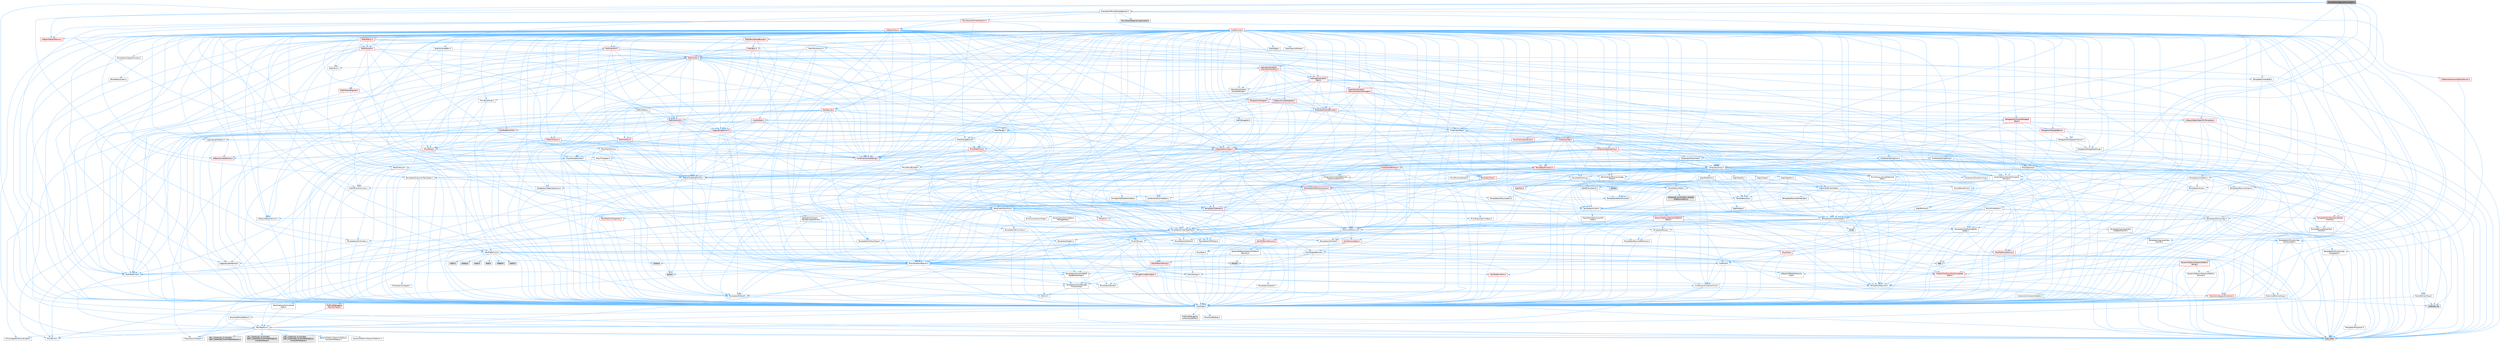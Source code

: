 digraph "MovieSceneSegmentCompiler.h"
{
 // INTERACTIVE_SVG=YES
 // LATEX_PDF_SIZE
  bgcolor="transparent";
  edge [fontname=Helvetica,fontsize=10,labelfontname=Helvetica,labelfontsize=10];
  node [fontname=Helvetica,fontsize=10,shape=box,height=0.2,width=0.4];
  Node1 [id="Node000001",label="MovieSceneSegmentCompiler.h",height=0.2,width=0.4,color="gray40", fillcolor="grey60", style="filled", fontcolor="black",tooltip=" "];
  Node1 -> Node2 [id="edge1_Node000001_Node000002",color="steelblue1",style="solid",tooltip=" "];
  Node2 [id="Node000002",label="Containers/Array.h",height=0.2,width=0.4,color="grey40", fillcolor="white", style="filled",URL="$df/dd0/Array_8h.html",tooltip=" "];
  Node2 -> Node3 [id="edge2_Node000002_Node000003",color="steelblue1",style="solid",tooltip=" "];
  Node3 [id="Node000003",label="CoreTypes.h",height=0.2,width=0.4,color="grey40", fillcolor="white", style="filled",URL="$dc/dec/CoreTypes_8h.html",tooltip=" "];
  Node3 -> Node4 [id="edge3_Node000003_Node000004",color="steelblue1",style="solid",tooltip=" "];
  Node4 [id="Node000004",label="HAL/Platform.h",height=0.2,width=0.4,color="grey40", fillcolor="white", style="filled",URL="$d9/dd0/Platform_8h.html",tooltip=" "];
  Node4 -> Node5 [id="edge4_Node000004_Node000005",color="steelblue1",style="solid",tooltip=" "];
  Node5 [id="Node000005",label="Misc/Build.h",height=0.2,width=0.4,color="grey40", fillcolor="white", style="filled",URL="$d3/dbb/Build_8h.html",tooltip=" "];
  Node4 -> Node6 [id="edge5_Node000004_Node000006",color="steelblue1",style="solid",tooltip=" "];
  Node6 [id="Node000006",label="Misc/LargeWorldCoordinates.h",height=0.2,width=0.4,color="grey40", fillcolor="white", style="filled",URL="$d2/dcb/LargeWorldCoordinates_8h.html",tooltip=" "];
  Node4 -> Node7 [id="edge6_Node000004_Node000007",color="steelblue1",style="solid",tooltip=" "];
  Node7 [id="Node000007",label="type_traits",height=0.2,width=0.4,color="grey60", fillcolor="#E0E0E0", style="filled",tooltip=" "];
  Node4 -> Node8 [id="edge7_Node000004_Node000008",color="steelblue1",style="solid",tooltip=" "];
  Node8 [id="Node000008",label="PreprocessorHelpers.h",height=0.2,width=0.4,color="grey40", fillcolor="white", style="filled",URL="$db/ddb/PreprocessorHelpers_8h.html",tooltip=" "];
  Node4 -> Node9 [id="edge8_Node000004_Node000009",color="steelblue1",style="solid",tooltip=" "];
  Node9 [id="Node000009",label="UBT_COMPILED_PLATFORM\l/UBT_COMPILED_PLATFORMPlatform\lCompilerPreSetup.h",height=0.2,width=0.4,color="grey60", fillcolor="#E0E0E0", style="filled",tooltip=" "];
  Node4 -> Node10 [id="edge9_Node000004_Node000010",color="steelblue1",style="solid",tooltip=" "];
  Node10 [id="Node000010",label="GenericPlatform/GenericPlatform\lCompilerPreSetup.h",height=0.2,width=0.4,color="grey40", fillcolor="white", style="filled",URL="$d9/dc8/GenericPlatformCompilerPreSetup_8h.html",tooltip=" "];
  Node4 -> Node11 [id="edge10_Node000004_Node000011",color="steelblue1",style="solid",tooltip=" "];
  Node11 [id="Node000011",label="GenericPlatform/GenericPlatform.h",height=0.2,width=0.4,color="grey40", fillcolor="white", style="filled",URL="$d6/d84/GenericPlatform_8h.html",tooltip=" "];
  Node4 -> Node12 [id="edge11_Node000004_Node000012",color="steelblue1",style="solid",tooltip=" "];
  Node12 [id="Node000012",label="UBT_COMPILED_PLATFORM\l/UBT_COMPILED_PLATFORMPlatform.h",height=0.2,width=0.4,color="grey60", fillcolor="#E0E0E0", style="filled",tooltip=" "];
  Node4 -> Node13 [id="edge12_Node000004_Node000013",color="steelblue1",style="solid",tooltip=" "];
  Node13 [id="Node000013",label="UBT_COMPILED_PLATFORM\l/UBT_COMPILED_PLATFORMPlatform\lCompilerSetup.h",height=0.2,width=0.4,color="grey60", fillcolor="#E0E0E0", style="filled",tooltip=" "];
  Node3 -> Node14 [id="edge13_Node000003_Node000014",color="steelblue1",style="solid",tooltip=" "];
  Node14 [id="Node000014",label="ProfilingDebugging\l/UMemoryDefines.h",height=0.2,width=0.4,color="grey40", fillcolor="white", style="filled",URL="$d2/da2/UMemoryDefines_8h.html",tooltip=" "];
  Node3 -> Node15 [id="edge14_Node000003_Node000015",color="steelblue1",style="solid",tooltip=" "];
  Node15 [id="Node000015",label="Misc/CoreMiscDefines.h",height=0.2,width=0.4,color="grey40", fillcolor="white", style="filled",URL="$da/d38/CoreMiscDefines_8h.html",tooltip=" "];
  Node15 -> Node4 [id="edge15_Node000015_Node000004",color="steelblue1",style="solid",tooltip=" "];
  Node15 -> Node8 [id="edge16_Node000015_Node000008",color="steelblue1",style="solid",tooltip=" "];
  Node3 -> Node16 [id="edge17_Node000003_Node000016",color="steelblue1",style="solid",tooltip=" "];
  Node16 [id="Node000016",label="Misc/CoreDefines.h",height=0.2,width=0.4,color="grey40", fillcolor="white", style="filled",URL="$d3/dd2/CoreDefines_8h.html",tooltip=" "];
  Node2 -> Node17 [id="edge18_Node000002_Node000017",color="steelblue1",style="solid",tooltip=" "];
  Node17 [id="Node000017",label="Misc/AssertionMacros.h",height=0.2,width=0.4,color="grey40", fillcolor="white", style="filled",URL="$d0/dfa/AssertionMacros_8h.html",tooltip=" "];
  Node17 -> Node3 [id="edge19_Node000017_Node000003",color="steelblue1",style="solid",tooltip=" "];
  Node17 -> Node4 [id="edge20_Node000017_Node000004",color="steelblue1",style="solid",tooltip=" "];
  Node17 -> Node18 [id="edge21_Node000017_Node000018",color="steelblue1",style="solid",tooltip=" "];
  Node18 [id="Node000018",label="HAL/PlatformMisc.h",height=0.2,width=0.4,color="red", fillcolor="#FFF0F0", style="filled",URL="$d0/df5/PlatformMisc_8h.html",tooltip=" "];
  Node18 -> Node3 [id="edge22_Node000018_Node000003",color="steelblue1",style="solid",tooltip=" "];
  Node17 -> Node8 [id="edge23_Node000017_Node000008",color="steelblue1",style="solid",tooltip=" "];
  Node17 -> Node54 [id="edge24_Node000017_Node000054",color="steelblue1",style="solid",tooltip=" "];
  Node54 [id="Node000054",label="Templates/EnableIf.h",height=0.2,width=0.4,color="grey40", fillcolor="white", style="filled",URL="$d7/d60/EnableIf_8h.html",tooltip=" "];
  Node54 -> Node3 [id="edge25_Node000054_Node000003",color="steelblue1",style="solid",tooltip=" "];
  Node17 -> Node55 [id="edge26_Node000017_Node000055",color="steelblue1",style="solid",tooltip=" "];
  Node55 [id="Node000055",label="Templates/IsArrayOrRefOf\lTypeByPredicate.h",height=0.2,width=0.4,color="grey40", fillcolor="white", style="filled",URL="$d6/da1/IsArrayOrRefOfTypeByPredicate_8h.html",tooltip=" "];
  Node55 -> Node3 [id="edge27_Node000055_Node000003",color="steelblue1",style="solid",tooltip=" "];
  Node17 -> Node56 [id="edge28_Node000017_Node000056",color="steelblue1",style="solid",tooltip=" "];
  Node56 [id="Node000056",label="Templates/IsValidVariadic\lFunctionArg.h",height=0.2,width=0.4,color="grey40", fillcolor="white", style="filled",URL="$d0/dc8/IsValidVariadicFunctionArg_8h.html",tooltip=" "];
  Node56 -> Node3 [id="edge29_Node000056_Node000003",color="steelblue1",style="solid",tooltip=" "];
  Node56 -> Node57 [id="edge30_Node000056_Node000057",color="steelblue1",style="solid",tooltip=" "];
  Node57 [id="Node000057",label="IsEnum.h",height=0.2,width=0.4,color="grey40", fillcolor="white", style="filled",URL="$d4/de5/IsEnum_8h.html",tooltip=" "];
  Node56 -> Node7 [id="edge31_Node000056_Node000007",color="steelblue1",style="solid",tooltip=" "];
  Node17 -> Node58 [id="edge32_Node000017_Node000058",color="steelblue1",style="solid",tooltip=" "];
  Node58 [id="Node000058",label="Traits/IsCharEncodingCompatible\lWith.h",height=0.2,width=0.4,color="red", fillcolor="#FFF0F0", style="filled",URL="$df/dd1/IsCharEncodingCompatibleWith_8h.html",tooltip=" "];
  Node58 -> Node7 [id="edge33_Node000058_Node000007",color="steelblue1",style="solid",tooltip=" "];
  Node17 -> Node60 [id="edge34_Node000017_Node000060",color="steelblue1",style="solid",tooltip=" "];
  Node60 [id="Node000060",label="Misc/VarArgs.h",height=0.2,width=0.4,color="grey40", fillcolor="white", style="filled",URL="$d5/d6f/VarArgs_8h.html",tooltip=" "];
  Node60 -> Node3 [id="edge35_Node000060_Node000003",color="steelblue1",style="solid",tooltip=" "];
  Node17 -> Node61 [id="edge36_Node000017_Node000061",color="steelblue1",style="solid",tooltip=" "];
  Node61 [id="Node000061",label="String/FormatStringSan.h",height=0.2,width=0.4,color="red", fillcolor="#FFF0F0", style="filled",URL="$d3/d8b/FormatStringSan_8h.html",tooltip=" "];
  Node61 -> Node7 [id="edge37_Node000061_Node000007",color="steelblue1",style="solid",tooltip=" "];
  Node61 -> Node3 [id="edge38_Node000061_Node000003",color="steelblue1",style="solid",tooltip=" "];
  Node61 -> Node62 [id="edge39_Node000061_Node000062",color="steelblue1",style="solid",tooltip=" "];
  Node62 [id="Node000062",label="Templates/Requires.h",height=0.2,width=0.4,color="grey40", fillcolor="white", style="filled",URL="$dc/d96/Requires_8h.html",tooltip=" "];
  Node62 -> Node54 [id="edge40_Node000062_Node000054",color="steelblue1",style="solid",tooltip=" "];
  Node62 -> Node7 [id="edge41_Node000062_Node000007",color="steelblue1",style="solid",tooltip=" "];
  Node61 -> Node63 [id="edge42_Node000061_Node000063",color="steelblue1",style="solid",tooltip=" "];
  Node63 [id="Node000063",label="Templates/Identity.h",height=0.2,width=0.4,color="grey40", fillcolor="white", style="filled",URL="$d0/dd5/Identity_8h.html",tooltip=" "];
  Node61 -> Node56 [id="edge43_Node000061_Node000056",color="steelblue1",style="solid",tooltip=" "];
  Node61 -> Node26 [id="edge44_Node000061_Node000026",color="steelblue1",style="solid",tooltip=" "];
  Node26 [id="Node000026",label="Containers/ContainersFwd.h",height=0.2,width=0.4,color="grey40", fillcolor="white", style="filled",URL="$d4/d0a/ContainersFwd_8h.html",tooltip=" "];
  Node26 -> Node4 [id="edge45_Node000026_Node000004",color="steelblue1",style="solid",tooltip=" "];
  Node26 -> Node3 [id="edge46_Node000026_Node000003",color="steelblue1",style="solid",tooltip=" "];
  Node26 -> Node23 [id="edge47_Node000026_Node000023",color="steelblue1",style="solid",tooltip=" "];
  Node23 [id="Node000023",label="Traits/IsContiguousContainer.h",height=0.2,width=0.4,color="red", fillcolor="#FFF0F0", style="filled",URL="$d5/d3c/IsContiguousContainer_8h.html",tooltip=" "];
  Node23 -> Node3 [id="edge48_Node000023_Node000003",color="steelblue1",style="solid",tooltip=" "];
  Node23 -> Node22 [id="edge49_Node000023_Node000022",color="steelblue1",style="solid",tooltip=" "];
  Node22 [id="Node000022",label="initializer_list",height=0.2,width=0.4,color="grey60", fillcolor="#E0E0E0", style="filled",tooltip=" "];
  Node17 -> Node67 [id="edge50_Node000017_Node000067",color="steelblue1",style="solid",tooltip=" "];
  Node67 [id="Node000067",label="atomic",height=0.2,width=0.4,color="grey60", fillcolor="#E0E0E0", style="filled",tooltip=" "];
  Node2 -> Node68 [id="edge51_Node000002_Node000068",color="steelblue1",style="solid",tooltip=" "];
  Node68 [id="Node000068",label="Misc/IntrusiveUnsetOptional\lState.h",height=0.2,width=0.4,color="grey40", fillcolor="white", style="filled",URL="$d2/d0a/IntrusiveUnsetOptionalState_8h.html",tooltip=" "];
  Node68 -> Node69 [id="edge52_Node000068_Node000069",color="steelblue1",style="solid",tooltip=" "];
  Node69 [id="Node000069",label="Misc/OptionalFwd.h",height=0.2,width=0.4,color="grey40", fillcolor="white", style="filled",URL="$dc/d50/OptionalFwd_8h.html",tooltip=" "];
  Node2 -> Node70 [id="edge53_Node000002_Node000070",color="steelblue1",style="solid",tooltip=" "];
  Node70 [id="Node000070",label="Misc/ReverseIterate.h",height=0.2,width=0.4,color="grey40", fillcolor="white", style="filled",URL="$db/de3/ReverseIterate_8h.html",tooltip=" "];
  Node70 -> Node4 [id="edge54_Node000070_Node000004",color="steelblue1",style="solid",tooltip=" "];
  Node70 -> Node71 [id="edge55_Node000070_Node000071",color="steelblue1",style="solid",tooltip=" "];
  Node71 [id="Node000071",label="iterator",height=0.2,width=0.4,color="grey60", fillcolor="#E0E0E0", style="filled",tooltip=" "];
  Node2 -> Node72 [id="edge56_Node000002_Node000072",color="steelblue1",style="solid",tooltip=" "];
  Node72 [id="Node000072",label="HAL/UnrealMemory.h",height=0.2,width=0.4,color="grey40", fillcolor="white", style="filled",URL="$d9/d96/UnrealMemory_8h.html",tooltip=" "];
  Node72 -> Node3 [id="edge57_Node000072_Node000003",color="steelblue1",style="solid",tooltip=" "];
  Node72 -> Node73 [id="edge58_Node000072_Node000073",color="steelblue1",style="solid",tooltip=" "];
  Node73 [id="Node000073",label="GenericPlatform/GenericPlatform\lMemory.h",height=0.2,width=0.4,color="grey40", fillcolor="white", style="filled",URL="$dd/d22/GenericPlatformMemory_8h.html",tooltip=" "];
  Node73 -> Node25 [id="edge59_Node000073_Node000025",color="steelblue1",style="solid",tooltip=" "];
  Node25 [id="Node000025",label="CoreFwd.h",height=0.2,width=0.4,color="grey40", fillcolor="white", style="filled",URL="$d1/d1e/CoreFwd_8h.html",tooltip=" "];
  Node25 -> Node3 [id="edge60_Node000025_Node000003",color="steelblue1",style="solid",tooltip=" "];
  Node25 -> Node26 [id="edge61_Node000025_Node000026",color="steelblue1",style="solid",tooltip=" "];
  Node25 -> Node27 [id="edge62_Node000025_Node000027",color="steelblue1",style="solid",tooltip=" "];
  Node27 [id="Node000027",label="Math/MathFwd.h",height=0.2,width=0.4,color="grey40", fillcolor="white", style="filled",URL="$d2/d10/MathFwd_8h.html",tooltip=" "];
  Node27 -> Node4 [id="edge63_Node000027_Node000004",color="steelblue1",style="solid",tooltip=" "];
  Node25 -> Node28 [id="edge64_Node000025_Node000028",color="steelblue1",style="solid",tooltip=" "];
  Node28 [id="Node000028",label="UObject/UObjectHierarchy\lFwd.h",height=0.2,width=0.4,color="grey40", fillcolor="white", style="filled",URL="$d3/d13/UObjectHierarchyFwd_8h.html",tooltip=" "];
  Node73 -> Node3 [id="edge65_Node000073_Node000003",color="steelblue1",style="solid",tooltip=" "];
  Node73 -> Node74 [id="edge66_Node000073_Node000074",color="steelblue1",style="solid",tooltip=" "];
  Node74 [id="Node000074",label="HAL/PlatformString.h",height=0.2,width=0.4,color="red", fillcolor="#FFF0F0", style="filled",URL="$db/db5/PlatformString_8h.html",tooltip=" "];
  Node74 -> Node3 [id="edge67_Node000074_Node000003",color="steelblue1",style="solid",tooltip=" "];
  Node73 -> Node39 [id="edge68_Node000073_Node000039",color="steelblue1",style="solid",tooltip=" "];
  Node39 [id="Node000039",label="string.h",height=0.2,width=0.4,color="grey60", fillcolor="#E0E0E0", style="filled",tooltip=" "];
  Node73 -> Node32 [id="edge69_Node000073_Node000032",color="steelblue1",style="solid",tooltip=" "];
  Node32 [id="Node000032",label="wchar.h",height=0.2,width=0.4,color="grey60", fillcolor="#E0E0E0", style="filled",tooltip=" "];
  Node72 -> Node76 [id="edge70_Node000072_Node000076",color="steelblue1",style="solid",tooltip=" "];
  Node76 [id="Node000076",label="HAL/MemoryBase.h",height=0.2,width=0.4,color="red", fillcolor="#FFF0F0", style="filled",URL="$d6/d9f/MemoryBase_8h.html",tooltip=" "];
  Node76 -> Node3 [id="edge71_Node000076_Node000003",color="steelblue1",style="solid",tooltip=" "];
  Node76 -> Node47 [id="edge72_Node000076_Node000047",color="steelblue1",style="solid",tooltip=" "];
  Node47 [id="Node000047",label="HAL/PlatformAtomics.h",height=0.2,width=0.4,color="red", fillcolor="#FFF0F0", style="filled",URL="$d3/d36/PlatformAtomics_8h.html",tooltip=" "];
  Node47 -> Node3 [id="edge73_Node000047_Node000003",color="steelblue1",style="solid",tooltip=" "];
  Node76 -> Node30 [id="edge74_Node000076_Node000030",color="steelblue1",style="solid",tooltip=" "];
  Node30 [id="Node000030",label="HAL/PlatformCrt.h",height=0.2,width=0.4,color="grey40", fillcolor="white", style="filled",URL="$d8/d75/PlatformCrt_8h.html",tooltip=" "];
  Node30 -> Node31 [id="edge75_Node000030_Node000031",color="steelblue1",style="solid",tooltip=" "];
  Node31 [id="Node000031",label="new",height=0.2,width=0.4,color="grey60", fillcolor="#E0E0E0", style="filled",tooltip=" "];
  Node30 -> Node32 [id="edge76_Node000030_Node000032",color="steelblue1",style="solid",tooltip=" "];
  Node30 -> Node33 [id="edge77_Node000030_Node000033",color="steelblue1",style="solid",tooltip=" "];
  Node33 [id="Node000033",label="stddef.h",height=0.2,width=0.4,color="grey60", fillcolor="#E0E0E0", style="filled",tooltip=" "];
  Node30 -> Node34 [id="edge78_Node000030_Node000034",color="steelblue1",style="solid",tooltip=" "];
  Node34 [id="Node000034",label="stdlib.h",height=0.2,width=0.4,color="grey60", fillcolor="#E0E0E0", style="filled",tooltip=" "];
  Node30 -> Node35 [id="edge79_Node000030_Node000035",color="steelblue1",style="solid",tooltip=" "];
  Node35 [id="Node000035",label="stdio.h",height=0.2,width=0.4,color="grey60", fillcolor="#E0E0E0", style="filled",tooltip=" "];
  Node30 -> Node36 [id="edge80_Node000030_Node000036",color="steelblue1",style="solid",tooltip=" "];
  Node36 [id="Node000036",label="stdarg.h",height=0.2,width=0.4,color="grey60", fillcolor="#E0E0E0", style="filled",tooltip=" "];
  Node30 -> Node37 [id="edge81_Node000030_Node000037",color="steelblue1",style="solid",tooltip=" "];
  Node37 [id="Node000037",label="math.h",height=0.2,width=0.4,color="grey60", fillcolor="#E0E0E0", style="filled",tooltip=" "];
  Node30 -> Node38 [id="edge82_Node000030_Node000038",color="steelblue1",style="solid",tooltip=" "];
  Node38 [id="Node000038",label="float.h",height=0.2,width=0.4,color="grey60", fillcolor="#E0E0E0", style="filled",tooltip=" "];
  Node30 -> Node39 [id="edge83_Node000030_Node000039",color="steelblue1",style="solid",tooltip=" "];
  Node76 -> Node77 [id="edge84_Node000076_Node000077",color="steelblue1",style="solid",tooltip=" "];
  Node77 [id="Node000077",label="Misc/Exec.h",height=0.2,width=0.4,color="grey40", fillcolor="white", style="filled",URL="$de/ddb/Exec_8h.html",tooltip=" "];
  Node77 -> Node3 [id="edge85_Node000077_Node000003",color="steelblue1",style="solid",tooltip=" "];
  Node77 -> Node17 [id="edge86_Node000077_Node000017",color="steelblue1",style="solid",tooltip=" "];
  Node76 -> Node78 [id="edge87_Node000076_Node000078",color="steelblue1",style="solid",tooltip=" "];
  Node78 [id="Node000078",label="Misc/OutputDevice.h",height=0.2,width=0.4,color="grey40", fillcolor="white", style="filled",URL="$d7/d32/OutputDevice_8h.html",tooltip=" "];
  Node78 -> Node25 [id="edge88_Node000078_Node000025",color="steelblue1",style="solid",tooltip=" "];
  Node78 -> Node3 [id="edge89_Node000078_Node000003",color="steelblue1",style="solid",tooltip=" "];
  Node78 -> Node79 [id="edge90_Node000078_Node000079",color="steelblue1",style="solid",tooltip=" "];
  Node79 [id="Node000079",label="Logging/LogVerbosity.h",height=0.2,width=0.4,color="grey40", fillcolor="white", style="filled",URL="$d2/d8f/LogVerbosity_8h.html",tooltip=" "];
  Node79 -> Node3 [id="edge91_Node000079_Node000003",color="steelblue1",style="solid",tooltip=" "];
  Node78 -> Node60 [id="edge92_Node000078_Node000060",color="steelblue1",style="solid",tooltip=" "];
  Node78 -> Node55 [id="edge93_Node000078_Node000055",color="steelblue1",style="solid",tooltip=" "];
  Node78 -> Node56 [id="edge94_Node000078_Node000056",color="steelblue1",style="solid",tooltip=" "];
  Node78 -> Node58 [id="edge95_Node000078_Node000058",color="steelblue1",style="solid",tooltip=" "];
  Node72 -> Node89 [id="edge96_Node000072_Node000089",color="steelblue1",style="solid",tooltip=" "];
  Node89 [id="Node000089",label="HAL/PlatformMemory.h",height=0.2,width=0.4,color="red", fillcolor="#FFF0F0", style="filled",URL="$de/d68/PlatformMemory_8h.html",tooltip=" "];
  Node89 -> Node3 [id="edge97_Node000089_Node000003",color="steelblue1",style="solid",tooltip=" "];
  Node89 -> Node73 [id="edge98_Node000089_Node000073",color="steelblue1",style="solid",tooltip=" "];
  Node72 -> Node91 [id="edge99_Node000072_Node000091",color="steelblue1",style="solid",tooltip=" "];
  Node91 [id="Node000091",label="ProfilingDebugging\l/MemoryTrace.h",height=0.2,width=0.4,color="red", fillcolor="#FFF0F0", style="filled",URL="$da/dd7/MemoryTrace_8h.html",tooltip=" "];
  Node91 -> Node4 [id="edge100_Node000091_Node000004",color="steelblue1",style="solid",tooltip=" "];
  Node72 -> Node92 [id="edge101_Node000072_Node000092",color="steelblue1",style="solid",tooltip=" "];
  Node92 [id="Node000092",label="Templates/IsPointer.h",height=0.2,width=0.4,color="grey40", fillcolor="white", style="filled",URL="$d7/d05/IsPointer_8h.html",tooltip=" "];
  Node92 -> Node3 [id="edge102_Node000092_Node000003",color="steelblue1",style="solid",tooltip=" "];
  Node2 -> Node93 [id="edge103_Node000002_Node000093",color="steelblue1",style="solid",tooltip=" "];
  Node93 [id="Node000093",label="Templates/UnrealTypeTraits.h",height=0.2,width=0.4,color="grey40", fillcolor="white", style="filled",URL="$d2/d2d/UnrealTypeTraits_8h.html",tooltip=" "];
  Node93 -> Node3 [id="edge104_Node000093_Node000003",color="steelblue1",style="solid",tooltip=" "];
  Node93 -> Node92 [id="edge105_Node000093_Node000092",color="steelblue1",style="solid",tooltip=" "];
  Node93 -> Node17 [id="edge106_Node000093_Node000017",color="steelblue1",style="solid",tooltip=" "];
  Node93 -> Node85 [id="edge107_Node000093_Node000085",color="steelblue1",style="solid",tooltip=" "];
  Node85 [id="Node000085",label="Templates/AndOrNot.h",height=0.2,width=0.4,color="grey40", fillcolor="white", style="filled",URL="$db/d0a/AndOrNot_8h.html",tooltip=" "];
  Node85 -> Node3 [id="edge108_Node000085_Node000003",color="steelblue1",style="solid",tooltip=" "];
  Node93 -> Node54 [id="edge109_Node000093_Node000054",color="steelblue1",style="solid",tooltip=" "];
  Node93 -> Node94 [id="edge110_Node000093_Node000094",color="steelblue1",style="solid",tooltip=" "];
  Node94 [id="Node000094",label="Templates/IsArithmetic.h",height=0.2,width=0.4,color="grey40", fillcolor="white", style="filled",URL="$d2/d5d/IsArithmetic_8h.html",tooltip=" "];
  Node94 -> Node3 [id="edge111_Node000094_Node000003",color="steelblue1",style="solid",tooltip=" "];
  Node93 -> Node57 [id="edge112_Node000093_Node000057",color="steelblue1",style="solid",tooltip=" "];
  Node93 -> Node95 [id="edge113_Node000093_Node000095",color="steelblue1",style="solid",tooltip=" "];
  Node95 [id="Node000095",label="Templates/Models.h",height=0.2,width=0.4,color="grey40", fillcolor="white", style="filled",URL="$d3/d0c/Models_8h.html",tooltip=" "];
  Node95 -> Node63 [id="edge114_Node000095_Node000063",color="steelblue1",style="solid",tooltip=" "];
  Node93 -> Node96 [id="edge115_Node000093_Node000096",color="steelblue1",style="solid",tooltip=" "];
  Node96 [id="Node000096",label="Templates/IsPODType.h",height=0.2,width=0.4,color="grey40", fillcolor="white", style="filled",URL="$d7/db1/IsPODType_8h.html",tooltip=" "];
  Node96 -> Node3 [id="edge116_Node000096_Node000003",color="steelblue1",style="solid",tooltip=" "];
  Node93 -> Node97 [id="edge117_Node000093_Node000097",color="steelblue1",style="solid",tooltip=" "];
  Node97 [id="Node000097",label="Templates/IsUECoreType.h",height=0.2,width=0.4,color="grey40", fillcolor="white", style="filled",URL="$d1/db8/IsUECoreType_8h.html",tooltip=" "];
  Node97 -> Node3 [id="edge118_Node000097_Node000003",color="steelblue1",style="solid",tooltip=" "];
  Node97 -> Node7 [id="edge119_Node000097_Node000007",color="steelblue1",style="solid",tooltip=" "];
  Node93 -> Node86 [id="edge120_Node000093_Node000086",color="steelblue1",style="solid",tooltip=" "];
  Node86 [id="Node000086",label="Templates/IsTriviallyCopy\lConstructible.h",height=0.2,width=0.4,color="grey40", fillcolor="white", style="filled",URL="$d3/d78/IsTriviallyCopyConstructible_8h.html",tooltip=" "];
  Node86 -> Node3 [id="edge121_Node000086_Node000003",color="steelblue1",style="solid",tooltip=" "];
  Node86 -> Node7 [id="edge122_Node000086_Node000007",color="steelblue1",style="solid",tooltip=" "];
  Node2 -> Node98 [id="edge123_Node000002_Node000098",color="steelblue1",style="solid",tooltip=" "];
  Node98 [id="Node000098",label="Templates/UnrealTemplate.h",height=0.2,width=0.4,color="grey40", fillcolor="white", style="filled",URL="$d4/d24/UnrealTemplate_8h.html",tooltip=" "];
  Node98 -> Node3 [id="edge124_Node000098_Node000003",color="steelblue1",style="solid",tooltip=" "];
  Node98 -> Node92 [id="edge125_Node000098_Node000092",color="steelblue1",style="solid",tooltip=" "];
  Node98 -> Node72 [id="edge126_Node000098_Node000072",color="steelblue1",style="solid",tooltip=" "];
  Node98 -> Node99 [id="edge127_Node000098_Node000099",color="steelblue1",style="solid",tooltip=" "];
  Node99 [id="Node000099",label="Templates/CopyQualifiers\lAndRefsFromTo.h",height=0.2,width=0.4,color="grey40", fillcolor="white", style="filled",URL="$d3/db3/CopyQualifiersAndRefsFromTo_8h.html",tooltip=" "];
  Node99 -> Node100 [id="edge128_Node000099_Node000100",color="steelblue1",style="solid",tooltip=" "];
  Node100 [id="Node000100",label="Templates/CopyQualifiers\lFromTo.h",height=0.2,width=0.4,color="grey40", fillcolor="white", style="filled",URL="$d5/db4/CopyQualifiersFromTo_8h.html",tooltip=" "];
  Node98 -> Node93 [id="edge129_Node000098_Node000093",color="steelblue1",style="solid",tooltip=" "];
  Node98 -> Node101 [id="edge130_Node000098_Node000101",color="steelblue1",style="solid",tooltip=" "];
  Node101 [id="Node000101",label="Templates/RemoveReference.h",height=0.2,width=0.4,color="grey40", fillcolor="white", style="filled",URL="$da/dbe/RemoveReference_8h.html",tooltip=" "];
  Node101 -> Node3 [id="edge131_Node000101_Node000003",color="steelblue1",style="solid",tooltip=" "];
  Node98 -> Node62 [id="edge132_Node000098_Node000062",color="steelblue1",style="solid",tooltip=" "];
  Node98 -> Node102 [id="edge133_Node000098_Node000102",color="steelblue1",style="solid",tooltip=" "];
  Node102 [id="Node000102",label="Templates/TypeCompatible\lBytes.h",height=0.2,width=0.4,color="grey40", fillcolor="white", style="filled",URL="$df/d0a/TypeCompatibleBytes_8h.html",tooltip=" "];
  Node102 -> Node3 [id="edge134_Node000102_Node000003",color="steelblue1",style="solid",tooltip=" "];
  Node102 -> Node39 [id="edge135_Node000102_Node000039",color="steelblue1",style="solid",tooltip=" "];
  Node102 -> Node31 [id="edge136_Node000102_Node000031",color="steelblue1",style="solid",tooltip=" "];
  Node102 -> Node7 [id="edge137_Node000102_Node000007",color="steelblue1",style="solid",tooltip=" "];
  Node98 -> Node63 [id="edge138_Node000098_Node000063",color="steelblue1",style="solid",tooltip=" "];
  Node98 -> Node23 [id="edge139_Node000098_Node000023",color="steelblue1",style="solid",tooltip=" "];
  Node98 -> Node103 [id="edge140_Node000098_Node000103",color="steelblue1",style="solid",tooltip=" "];
  Node103 [id="Node000103",label="Traits/UseBitwiseSwap.h",height=0.2,width=0.4,color="grey40", fillcolor="white", style="filled",URL="$db/df3/UseBitwiseSwap_8h.html",tooltip=" "];
  Node103 -> Node3 [id="edge141_Node000103_Node000003",color="steelblue1",style="solid",tooltip=" "];
  Node103 -> Node7 [id="edge142_Node000103_Node000007",color="steelblue1",style="solid",tooltip=" "];
  Node98 -> Node7 [id="edge143_Node000098_Node000007",color="steelblue1",style="solid",tooltip=" "];
  Node2 -> Node104 [id="edge144_Node000002_Node000104",color="steelblue1",style="solid",tooltip=" "];
  Node104 [id="Node000104",label="Containers/AllowShrinking.h",height=0.2,width=0.4,color="grey40", fillcolor="white", style="filled",URL="$d7/d1a/AllowShrinking_8h.html",tooltip=" "];
  Node104 -> Node3 [id="edge145_Node000104_Node000003",color="steelblue1",style="solid",tooltip=" "];
  Node2 -> Node105 [id="edge146_Node000002_Node000105",color="steelblue1",style="solid",tooltip=" "];
  Node105 [id="Node000105",label="Containers/ContainerAllocation\lPolicies.h",height=0.2,width=0.4,color="grey40", fillcolor="white", style="filled",URL="$d7/dff/ContainerAllocationPolicies_8h.html",tooltip=" "];
  Node105 -> Node3 [id="edge147_Node000105_Node000003",color="steelblue1",style="solid",tooltip=" "];
  Node105 -> Node106 [id="edge148_Node000105_Node000106",color="steelblue1",style="solid",tooltip=" "];
  Node106 [id="Node000106",label="Containers/ContainerHelpers.h",height=0.2,width=0.4,color="grey40", fillcolor="white", style="filled",URL="$d7/d33/ContainerHelpers_8h.html",tooltip=" "];
  Node106 -> Node3 [id="edge149_Node000106_Node000003",color="steelblue1",style="solid",tooltip=" "];
  Node105 -> Node105 [id="edge150_Node000105_Node000105",color="steelblue1",style="solid",tooltip=" "];
  Node105 -> Node107 [id="edge151_Node000105_Node000107",color="steelblue1",style="solid",tooltip=" "];
  Node107 [id="Node000107",label="HAL/PlatformMath.h",height=0.2,width=0.4,color="grey40", fillcolor="white", style="filled",URL="$dc/d53/PlatformMath_8h.html",tooltip=" "];
  Node107 -> Node3 [id="edge152_Node000107_Node000003",color="steelblue1",style="solid",tooltip=" "];
  Node107 -> Node108 [id="edge153_Node000107_Node000108",color="steelblue1",style="solid",tooltip=" "];
  Node108 [id="Node000108",label="GenericPlatform/GenericPlatform\lMath.h",height=0.2,width=0.4,color="red", fillcolor="#FFF0F0", style="filled",URL="$d5/d79/GenericPlatformMath_8h.html",tooltip=" "];
  Node108 -> Node3 [id="edge154_Node000108_Node000003",color="steelblue1",style="solid",tooltip=" "];
  Node108 -> Node26 [id="edge155_Node000108_Node000026",color="steelblue1",style="solid",tooltip=" "];
  Node108 -> Node30 [id="edge156_Node000108_Node000030",color="steelblue1",style="solid",tooltip=" "];
  Node108 -> Node85 [id="edge157_Node000108_Node000085",color="steelblue1",style="solid",tooltip=" "];
  Node108 -> Node109 [id="edge158_Node000108_Node000109",color="steelblue1",style="solid",tooltip=" "];
  Node109 [id="Node000109",label="Templates/Decay.h",height=0.2,width=0.4,color="grey40", fillcolor="white", style="filled",URL="$dd/d0f/Decay_8h.html",tooltip=" "];
  Node109 -> Node3 [id="edge159_Node000109_Node000003",color="steelblue1",style="solid",tooltip=" "];
  Node109 -> Node101 [id="edge160_Node000109_Node000101",color="steelblue1",style="solid",tooltip=" "];
  Node109 -> Node7 [id="edge161_Node000109_Node000007",color="steelblue1",style="solid",tooltip=" "];
  Node108 -> Node93 [id="edge162_Node000108_Node000093",color="steelblue1",style="solid",tooltip=" "];
  Node108 -> Node62 [id="edge163_Node000108_Node000062",color="steelblue1",style="solid",tooltip=" "];
  Node108 -> Node102 [id="edge164_Node000108_Node000102",color="steelblue1",style="solid",tooltip=" "];
  Node108 -> Node113 [id="edge165_Node000108_Node000113",color="steelblue1",style="solid",tooltip=" "];
  Node113 [id="Node000113",label="limits",height=0.2,width=0.4,color="grey60", fillcolor="#E0E0E0", style="filled",tooltip=" "];
  Node108 -> Node7 [id="edge166_Node000108_Node000007",color="steelblue1",style="solid",tooltip=" "];
  Node107 -> Node114 [id="edge167_Node000107_Node000114",color="steelblue1",style="solid",tooltip=" "];
  Node114 [id="Node000114",label="COMPILED_PLATFORM_HEADER\l(PlatformMath.h)",height=0.2,width=0.4,color="grey60", fillcolor="#E0E0E0", style="filled",tooltip=" "];
  Node105 -> Node72 [id="edge168_Node000105_Node000072",color="steelblue1",style="solid",tooltip=" "];
  Node105 -> Node40 [id="edge169_Node000105_Node000040",color="steelblue1",style="solid",tooltip=" "];
  Node40 [id="Node000040",label="Math/NumericLimits.h",height=0.2,width=0.4,color="grey40", fillcolor="white", style="filled",URL="$df/d1b/NumericLimits_8h.html",tooltip=" "];
  Node40 -> Node3 [id="edge170_Node000040_Node000003",color="steelblue1",style="solid",tooltip=" "];
  Node105 -> Node17 [id="edge171_Node000105_Node000017",color="steelblue1",style="solid",tooltip=" "];
  Node105 -> Node115 [id="edge172_Node000105_Node000115",color="steelblue1",style="solid",tooltip=" "];
  Node115 [id="Node000115",label="Templates/IsPolymorphic.h",height=0.2,width=0.4,color="grey40", fillcolor="white", style="filled",URL="$dc/d20/IsPolymorphic_8h.html",tooltip=" "];
  Node105 -> Node116 [id="edge173_Node000105_Node000116",color="steelblue1",style="solid",tooltip=" "];
  Node116 [id="Node000116",label="Templates/MemoryOps.h",height=0.2,width=0.4,color="grey40", fillcolor="white", style="filled",URL="$db/dea/MemoryOps_8h.html",tooltip=" "];
  Node116 -> Node3 [id="edge174_Node000116_Node000003",color="steelblue1",style="solid",tooltip=" "];
  Node116 -> Node72 [id="edge175_Node000116_Node000072",color="steelblue1",style="solid",tooltip=" "];
  Node116 -> Node87 [id="edge176_Node000116_Node000087",color="steelblue1",style="solid",tooltip=" "];
  Node87 [id="Node000087",label="Templates/IsTriviallyCopy\lAssignable.h",height=0.2,width=0.4,color="grey40", fillcolor="white", style="filled",URL="$d2/df2/IsTriviallyCopyAssignable_8h.html",tooltip=" "];
  Node87 -> Node3 [id="edge177_Node000087_Node000003",color="steelblue1",style="solid",tooltip=" "];
  Node87 -> Node7 [id="edge178_Node000087_Node000007",color="steelblue1",style="solid",tooltip=" "];
  Node116 -> Node86 [id="edge179_Node000116_Node000086",color="steelblue1",style="solid",tooltip=" "];
  Node116 -> Node62 [id="edge180_Node000116_Node000062",color="steelblue1",style="solid",tooltip=" "];
  Node116 -> Node93 [id="edge181_Node000116_Node000093",color="steelblue1",style="solid",tooltip=" "];
  Node116 -> Node103 [id="edge182_Node000116_Node000103",color="steelblue1",style="solid",tooltip=" "];
  Node116 -> Node31 [id="edge183_Node000116_Node000031",color="steelblue1",style="solid",tooltip=" "];
  Node116 -> Node7 [id="edge184_Node000116_Node000007",color="steelblue1",style="solid",tooltip=" "];
  Node105 -> Node102 [id="edge185_Node000105_Node000102",color="steelblue1",style="solid",tooltip=" "];
  Node105 -> Node7 [id="edge186_Node000105_Node000007",color="steelblue1",style="solid",tooltip=" "];
  Node2 -> Node117 [id="edge187_Node000002_Node000117",color="steelblue1",style="solid",tooltip=" "];
  Node117 [id="Node000117",label="Containers/ContainerElement\lTypeCompatibility.h",height=0.2,width=0.4,color="grey40", fillcolor="white", style="filled",URL="$df/ddf/ContainerElementTypeCompatibility_8h.html",tooltip=" "];
  Node117 -> Node3 [id="edge188_Node000117_Node000003",color="steelblue1",style="solid",tooltip=" "];
  Node117 -> Node93 [id="edge189_Node000117_Node000093",color="steelblue1",style="solid",tooltip=" "];
  Node2 -> Node118 [id="edge190_Node000002_Node000118",color="steelblue1",style="solid",tooltip=" "];
  Node118 [id="Node000118",label="Serialization/Archive.h",height=0.2,width=0.4,color="grey40", fillcolor="white", style="filled",URL="$d7/d3b/Archive_8h.html",tooltip=" "];
  Node118 -> Node25 [id="edge191_Node000118_Node000025",color="steelblue1",style="solid",tooltip=" "];
  Node118 -> Node3 [id="edge192_Node000118_Node000003",color="steelblue1",style="solid",tooltip=" "];
  Node118 -> Node119 [id="edge193_Node000118_Node000119",color="steelblue1",style="solid",tooltip=" "];
  Node119 [id="Node000119",label="HAL/PlatformProperties.h",height=0.2,width=0.4,color="red", fillcolor="#FFF0F0", style="filled",URL="$d9/db0/PlatformProperties_8h.html",tooltip=" "];
  Node119 -> Node3 [id="edge194_Node000119_Node000003",color="steelblue1",style="solid",tooltip=" "];
  Node118 -> Node122 [id="edge195_Node000118_Node000122",color="steelblue1",style="solid",tooltip=" "];
  Node122 [id="Node000122",label="Internationalization\l/TextNamespaceFwd.h",height=0.2,width=0.4,color="grey40", fillcolor="white", style="filled",URL="$d8/d97/TextNamespaceFwd_8h.html",tooltip=" "];
  Node122 -> Node3 [id="edge196_Node000122_Node000003",color="steelblue1",style="solid",tooltip=" "];
  Node118 -> Node27 [id="edge197_Node000118_Node000027",color="steelblue1",style="solid",tooltip=" "];
  Node118 -> Node17 [id="edge198_Node000118_Node000017",color="steelblue1",style="solid",tooltip=" "];
  Node118 -> Node5 [id="edge199_Node000118_Node000005",color="steelblue1",style="solid",tooltip=" "];
  Node118 -> Node41 [id="edge200_Node000118_Node000041",color="steelblue1",style="solid",tooltip=" "];
  Node41 [id="Node000041",label="Misc/CompressionFlags.h",height=0.2,width=0.4,color="grey40", fillcolor="white", style="filled",URL="$d9/d76/CompressionFlags_8h.html",tooltip=" "];
  Node118 -> Node123 [id="edge201_Node000118_Node000123",color="steelblue1",style="solid",tooltip=" "];
  Node123 [id="Node000123",label="Misc/EngineVersionBase.h",height=0.2,width=0.4,color="grey40", fillcolor="white", style="filled",URL="$d5/d2b/EngineVersionBase_8h.html",tooltip=" "];
  Node123 -> Node3 [id="edge202_Node000123_Node000003",color="steelblue1",style="solid",tooltip=" "];
  Node118 -> Node60 [id="edge203_Node000118_Node000060",color="steelblue1",style="solid",tooltip=" "];
  Node118 -> Node124 [id="edge204_Node000118_Node000124",color="steelblue1",style="solid",tooltip=" "];
  Node124 [id="Node000124",label="Serialization/ArchiveCook\lData.h",height=0.2,width=0.4,color="grey40", fillcolor="white", style="filled",URL="$dc/db6/ArchiveCookData_8h.html",tooltip=" "];
  Node124 -> Node4 [id="edge205_Node000124_Node000004",color="steelblue1",style="solid",tooltip=" "];
  Node118 -> Node125 [id="edge206_Node000118_Node000125",color="steelblue1",style="solid",tooltip=" "];
  Node125 [id="Node000125",label="Serialization/ArchiveSave\lPackageData.h",height=0.2,width=0.4,color="grey40", fillcolor="white", style="filled",URL="$d1/d37/ArchiveSavePackageData_8h.html",tooltip=" "];
  Node118 -> Node54 [id="edge207_Node000118_Node000054",color="steelblue1",style="solid",tooltip=" "];
  Node118 -> Node55 [id="edge208_Node000118_Node000055",color="steelblue1",style="solid",tooltip=" "];
  Node118 -> Node126 [id="edge209_Node000118_Node000126",color="steelblue1",style="solid",tooltip=" "];
  Node126 [id="Node000126",label="Templates/IsEnumClass.h",height=0.2,width=0.4,color="grey40", fillcolor="white", style="filled",URL="$d7/d15/IsEnumClass_8h.html",tooltip=" "];
  Node126 -> Node3 [id="edge210_Node000126_Node000003",color="steelblue1",style="solid",tooltip=" "];
  Node126 -> Node85 [id="edge211_Node000126_Node000085",color="steelblue1",style="solid",tooltip=" "];
  Node118 -> Node112 [id="edge212_Node000118_Node000112",color="steelblue1",style="solid",tooltip=" "];
  Node112 [id="Node000112",label="Templates/IsSigned.h",height=0.2,width=0.4,color="grey40", fillcolor="white", style="filled",URL="$d8/dd8/IsSigned_8h.html",tooltip=" "];
  Node112 -> Node3 [id="edge213_Node000112_Node000003",color="steelblue1",style="solid",tooltip=" "];
  Node118 -> Node56 [id="edge214_Node000118_Node000056",color="steelblue1",style="solid",tooltip=" "];
  Node118 -> Node98 [id="edge215_Node000118_Node000098",color="steelblue1",style="solid",tooltip=" "];
  Node118 -> Node58 [id="edge216_Node000118_Node000058",color="steelblue1",style="solid",tooltip=" "];
  Node118 -> Node127 [id="edge217_Node000118_Node000127",color="steelblue1",style="solid",tooltip=" "];
  Node127 [id="Node000127",label="UObject/ObjectVersion.h",height=0.2,width=0.4,color="grey40", fillcolor="white", style="filled",URL="$da/d63/ObjectVersion_8h.html",tooltip=" "];
  Node127 -> Node3 [id="edge218_Node000127_Node000003",color="steelblue1",style="solid",tooltip=" "];
  Node2 -> Node128 [id="edge219_Node000002_Node000128",color="steelblue1",style="solid",tooltip=" "];
  Node128 [id="Node000128",label="Serialization/MemoryImage\lWriter.h",height=0.2,width=0.4,color="grey40", fillcolor="white", style="filled",URL="$d0/d08/MemoryImageWriter_8h.html",tooltip=" "];
  Node128 -> Node3 [id="edge220_Node000128_Node000003",color="steelblue1",style="solid",tooltip=" "];
  Node128 -> Node129 [id="edge221_Node000128_Node000129",color="steelblue1",style="solid",tooltip=" "];
  Node129 [id="Node000129",label="Serialization/MemoryLayout.h",height=0.2,width=0.4,color="red", fillcolor="#FFF0F0", style="filled",URL="$d7/d66/MemoryLayout_8h.html",tooltip=" "];
  Node129 -> Node132 [id="edge222_Node000129_Node000132",color="steelblue1",style="solid",tooltip=" "];
  Node132 [id="Node000132",label="Containers/EnumAsByte.h",height=0.2,width=0.4,color="grey40", fillcolor="white", style="filled",URL="$d6/d9a/EnumAsByte_8h.html",tooltip=" "];
  Node132 -> Node3 [id="edge223_Node000132_Node000003",color="steelblue1",style="solid",tooltip=" "];
  Node132 -> Node96 [id="edge224_Node000132_Node000096",color="steelblue1",style="solid",tooltip=" "];
  Node132 -> Node133 [id="edge225_Node000132_Node000133",color="steelblue1",style="solid",tooltip=" "];
  Node133 [id="Node000133",label="Templates/TypeHash.h",height=0.2,width=0.4,color="red", fillcolor="#FFF0F0", style="filled",URL="$d1/d62/TypeHash_8h.html",tooltip=" "];
  Node133 -> Node3 [id="edge226_Node000133_Node000003",color="steelblue1",style="solid",tooltip=" "];
  Node133 -> Node62 [id="edge227_Node000133_Node000062",color="steelblue1",style="solid",tooltip=" "];
  Node133 -> Node134 [id="edge228_Node000133_Node000134",color="steelblue1",style="solid",tooltip=" "];
  Node134 [id="Node000134",label="Misc/Crc.h",height=0.2,width=0.4,color="red", fillcolor="#FFF0F0", style="filled",URL="$d4/dd2/Crc_8h.html",tooltip=" "];
  Node134 -> Node3 [id="edge229_Node000134_Node000003",color="steelblue1",style="solid",tooltip=" "];
  Node134 -> Node74 [id="edge230_Node000134_Node000074",color="steelblue1",style="solid",tooltip=" "];
  Node134 -> Node17 [id="edge231_Node000134_Node000017",color="steelblue1",style="solid",tooltip=" "];
  Node134 -> Node135 [id="edge232_Node000134_Node000135",color="steelblue1",style="solid",tooltip=" "];
  Node135 [id="Node000135",label="Misc/CString.h",height=0.2,width=0.4,color="grey40", fillcolor="white", style="filled",URL="$d2/d49/CString_8h.html",tooltip=" "];
  Node135 -> Node3 [id="edge233_Node000135_Node000003",color="steelblue1",style="solid",tooltip=" "];
  Node135 -> Node30 [id="edge234_Node000135_Node000030",color="steelblue1",style="solid",tooltip=" "];
  Node135 -> Node74 [id="edge235_Node000135_Node000074",color="steelblue1",style="solid",tooltip=" "];
  Node135 -> Node17 [id="edge236_Node000135_Node000017",color="steelblue1",style="solid",tooltip=" "];
  Node135 -> Node136 [id="edge237_Node000135_Node000136",color="steelblue1",style="solid",tooltip=" "];
  Node136 [id="Node000136",label="Misc/Char.h",height=0.2,width=0.4,color="red", fillcolor="#FFF0F0", style="filled",URL="$d0/d58/Char_8h.html",tooltip=" "];
  Node136 -> Node3 [id="edge238_Node000136_Node000003",color="steelblue1",style="solid",tooltip=" "];
  Node136 -> Node7 [id="edge239_Node000136_Node000007",color="steelblue1",style="solid",tooltip=" "];
  Node135 -> Node60 [id="edge240_Node000135_Node000060",color="steelblue1",style="solid",tooltip=" "];
  Node135 -> Node55 [id="edge241_Node000135_Node000055",color="steelblue1",style="solid",tooltip=" "];
  Node135 -> Node56 [id="edge242_Node000135_Node000056",color="steelblue1",style="solid",tooltip=" "];
  Node135 -> Node58 [id="edge243_Node000135_Node000058",color="steelblue1",style="solid",tooltip=" "];
  Node134 -> Node136 [id="edge244_Node000134_Node000136",color="steelblue1",style="solid",tooltip=" "];
  Node134 -> Node93 [id="edge245_Node000134_Node000093",color="steelblue1",style="solid",tooltip=" "];
  Node133 -> Node7 [id="edge246_Node000133_Node000007",color="steelblue1",style="solid",tooltip=" "];
  Node129 -> Node72 [id="edge247_Node000129_Node000072",color="steelblue1",style="solid",tooltip=" "];
  Node129 -> Node54 [id="edge248_Node000129_Node000054",color="steelblue1",style="solid",tooltip=" "];
  Node129 -> Node115 [id="edge249_Node000129_Node000115",color="steelblue1",style="solid",tooltip=" "];
  Node129 -> Node95 [id="edge250_Node000129_Node000095",color="steelblue1",style="solid",tooltip=" "];
  Node129 -> Node98 [id="edge251_Node000129_Node000098",color="steelblue1",style="solid",tooltip=" "];
  Node2 -> Node142 [id="edge252_Node000002_Node000142",color="steelblue1",style="solid",tooltip=" "];
  Node142 [id="Node000142",label="Algo/Heapify.h",height=0.2,width=0.4,color="grey40", fillcolor="white", style="filled",URL="$d0/d2a/Heapify_8h.html",tooltip=" "];
  Node142 -> Node143 [id="edge253_Node000142_Node000143",color="steelblue1",style="solid",tooltip=" "];
  Node143 [id="Node000143",label="Algo/Impl/BinaryHeap.h",height=0.2,width=0.4,color="grey40", fillcolor="white", style="filled",URL="$d7/da3/Algo_2Impl_2BinaryHeap_8h.html",tooltip=" "];
  Node143 -> Node144 [id="edge254_Node000143_Node000144",color="steelblue1",style="solid",tooltip=" "];
  Node144 [id="Node000144",label="Templates/Invoke.h",height=0.2,width=0.4,color="grey40", fillcolor="white", style="filled",URL="$d7/deb/Invoke_8h.html",tooltip=" "];
  Node144 -> Node3 [id="edge255_Node000144_Node000003",color="steelblue1",style="solid",tooltip=" "];
  Node144 -> Node145 [id="edge256_Node000144_Node000145",color="steelblue1",style="solid",tooltip=" "];
  Node145 [id="Node000145",label="Traits/MemberFunctionPtr\lOuter.h",height=0.2,width=0.4,color="grey40", fillcolor="white", style="filled",URL="$db/da7/MemberFunctionPtrOuter_8h.html",tooltip=" "];
  Node144 -> Node98 [id="edge257_Node000144_Node000098",color="steelblue1",style="solid",tooltip=" "];
  Node144 -> Node7 [id="edge258_Node000144_Node000007",color="steelblue1",style="solid",tooltip=" "];
  Node143 -> Node146 [id="edge259_Node000143_Node000146",color="steelblue1",style="solid",tooltip=" "];
  Node146 [id="Node000146",label="Templates/Projection.h",height=0.2,width=0.4,color="grey40", fillcolor="white", style="filled",URL="$d7/df0/Projection_8h.html",tooltip=" "];
  Node146 -> Node7 [id="edge260_Node000146_Node000007",color="steelblue1",style="solid",tooltip=" "];
  Node143 -> Node147 [id="edge261_Node000143_Node000147",color="steelblue1",style="solid",tooltip=" "];
  Node147 [id="Node000147",label="Templates/ReversePredicate.h",height=0.2,width=0.4,color="grey40", fillcolor="white", style="filled",URL="$d8/d28/ReversePredicate_8h.html",tooltip=" "];
  Node147 -> Node144 [id="edge262_Node000147_Node000144",color="steelblue1",style="solid",tooltip=" "];
  Node147 -> Node98 [id="edge263_Node000147_Node000098",color="steelblue1",style="solid",tooltip=" "];
  Node143 -> Node7 [id="edge264_Node000143_Node000007",color="steelblue1",style="solid",tooltip=" "];
  Node142 -> Node148 [id="edge265_Node000142_Node000148",color="steelblue1",style="solid",tooltip=" "];
  Node148 [id="Node000148",label="Templates/IdentityFunctor.h",height=0.2,width=0.4,color="grey40", fillcolor="white", style="filled",URL="$d7/d2e/IdentityFunctor_8h.html",tooltip=" "];
  Node148 -> Node4 [id="edge266_Node000148_Node000004",color="steelblue1",style="solid",tooltip=" "];
  Node142 -> Node144 [id="edge267_Node000142_Node000144",color="steelblue1",style="solid",tooltip=" "];
  Node142 -> Node149 [id="edge268_Node000142_Node000149",color="steelblue1",style="solid",tooltip=" "];
  Node149 [id="Node000149",label="Templates/Less.h",height=0.2,width=0.4,color="grey40", fillcolor="white", style="filled",URL="$de/dc8/Less_8h.html",tooltip=" "];
  Node149 -> Node3 [id="edge269_Node000149_Node000003",color="steelblue1",style="solid",tooltip=" "];
  Node149 -> Node98 [id="edge270_Node000149_Node000098",color="steelblue1",style="solid",tooltip=" "];
  Node142 -> Node98 [id="edge271_Node000142_Node000098",color="steelblue1",style="solid",tooltip=" "];
  Node2 -> Node150 [id="edge272_Node000002_Node000150",color="steelblue1",style="solid",tooltip=" "];
  Node150 [id="Node000150",label="Algo/HeapSort.h",height=0.2,width=0.4,color="grey40", fillcolor="white", style="filled",URL="$d3/d92/HeapSort_8h.html",tooltip=" "];
  Node150 -> Node143 [id="edge273_Node000150_Node000143",color="steelblue1",style="solid",tooltip=" "];
  Node150 -> Node148 [id="edge274_Node000150_Node000148",color="steelblue1",style="solid",tooltip=" "];
  Node150 -> Node149 [id="edge275_Node000150_Node000149",color="steelblue1",style="solid",tooltip=" "];
  Node150 -> Node98 [id="edge276_Node000150_Node000098",color="steelblue1",style="solid",tooltip=" "];
  Node2 -> Node151 [id="edge277_Node000002_Node000151",color="steelblue1",style="solid",tooltip=" "];
  Node151 [id="Node000151",label="Algo/IsHeap.h",height=0.2,width=0.4,color="grey40", fillcolor="white", style="filled",URL="$de/d32/IsHeap_8h.html",tooltip=" "];
  Node151 -> Node143 [id="edge278_Node000151_Node000143",color="steelblue1",style="solid",tooltip=" "];
  Node151 -> Node148 [id="edge279_Node000151_Node000148",color="steelblue1",style="solid",tooltip=" "];
  Node151 -> Node144 [id="edge280_Node000151_Node000144",color="steelblue1",style="solid",tooltip=" "];
  Node151 -> Node149 [id="edge281_Node000151_Node000149",color="steelblue1",style="solid",tooltip=" "];
  Node151 -> Node98 [id="edge282_Node000151_Node000098",color="steelblue1",style="solid",tooltip=" "];
  Node2 -> Node143 [id="edge283_Node000002_Node000143",color="steelblue1",style="solid",tooltip=" "];
  Node2 -> Node152 [id="edge284_Node000002_Node000152",color="steelblue1",style="solid",tooltip=" "];
  Node152 [id="Node000152",label="Algo/StableSort.h",height=0.2,width=0.4,color="grey40", fillcolor="white", style="filled",URL="$d7/d3c/StableSort_8h.html",tooltip=" "];
  Node152 -> Node153 [id="edge285_Node000152_Node000153",color="steelblue1",style="solid",tooltip=" "];
  Node153 [id="Node000153",label="Algo/BinarySearch.h",height=0.2,width=0.4,color="grey40", fillcolor="white", style="filled",URL="$db/db4/BinarySearch_8h.html",tooltip=" "];
  Node153 -> Node148 [id="edge286_Node000153_Node000148",color="steelblue1",style="solid",tooltip=" "];
  Node153 -> Node144 [id="edge287_Node000153_Node000144",color="steelblue1",style="solid",tooltip=" "];
  Node153 -> Node149 [id="edge288_Node000153_Node000149",color="steelblue1",style="solid",tooltip=" "];
  Node152 -> Node154 [id="edge289_Node000152_Node000154",color="steelblue1",style="solid",tooltip=" "];
  Node154 [id="Node000154",label="Algo/Rotate.h",height=0.2,width=0.4,color="grey40", fillcolor="white", style="filled",URL="$dd/da7/Rotate_8h.html",tooltip=" "];
  Node154 -> Node98 [id="edge290_Node000154_Node000098",color="steelblue1",style="solid",tooltip=" "];
  Node152 -> Node148 [id="edge291_Node000152_Node000148",color="steelblue1",style="solid",tooltip=" "];
  Node152 -> Node144 [id="edge292_Node000152_Node000144",color="steelblue1",style="solid",tooltip=" "];
  Node152 -> Node149 [id="edge293_Node000152_Node000149",color="steelblue1",style="solid",tooltip=" "];
  Node152 -> Node98 [id="edge294_Node000152_Node000098",color="steelblue1",style="solid",tooltip=" "];
  Node2 -> Node155 [id="edge295_Node000002_Node000155",color="steelblue1",style="solid",tooltip=" "];
  Node155 [id="Node000155",label="Concepts/GetTypeHashable.h",height=0.2,width=0.4,color="grey40", fillcolor="white", style="filled",URL="$d3/da2/GetTypeHashable_8h.html",tooltip=" "];
  Node155 -> Node3 [id="edge296_Node000155_Node000003",color="steelblue1",style="solid",tooltip=" "];
  Node155 -> Node133 [id="edge297_Node000155_Node000133",color="steelblue1",style="solid",tooltip=" "];
  Node2 -> Node148 [id="edge298_Node000002_Node000148",color="steelblue1",style="solid",tooltip=" "];
  Node2 -> Node144 [id="edge299_Node000002_Node000144",color="steelblue1",style="solid",tooltip=" "];
  Node2 -> Node149 [id="edge300_Node000002_Node000149",color="steelblue1",style="solid",tooltip=" "];
  Node2 -> Node156 [id="edge301_Node000002_Node000156",color="steelblue1",style="solid",tooltip=" "];
  Node156 [id="Node000156",label="Templates/LosesQualifiers\lFromTo.h",height=0.2,width=0.4,color="grey40", fillcolor="white", style="filled",URL="$d2/db3/LosesQualifiersFromTo_8h.html",tooltip=" "];
  Node156 -> Node100 [id="edge302_Node000156_Node000100",color="steelblue1",style="solid",tooltip=" "];
  Node156 -> Node7 [id="edge303_Node000156_Node000007",color="steelblue1",style="solid",tooltip=" "];
  Node2 -> Node62 [id="edge304_Node000002_Node000062",color="steelblue1",style="solid",tooltip=" "];
  Node2 -> Node157 [id="edge305_Node000002_Node000157",color="steelblue1",style="solid",tooltip=" "];
  Node157 [id="Node000157",label="Templates/Sorting.h",height=0.2,width=0.4,color="grey40", fillcolor="white", style="filled",URL="$d3/d9e/Sorting_8h.html",tooltip=" "];
  Node157 -> Node3 [id="edge306_Node000157_Node000003",color="steelblue1",style="solid",tooltip=" "];
  Node157 -> Node153 [id="edge307_Node000157_Node000153",color="steelblue1",style="solid",tooltip=" "];
  Node157 -> Node158 [id="edge308_Node000157_Node000158",color="steelblue1",style="solid",tooltip=" "];
  Node158 [id="Node000158",label="Algo/Sort.h",height=0.2,width=0.4,color="red", fillcolor="#FFF0F0", style="filled",URL="$d1/d87/Sort_8h.html",tooltip=" "];
  Node157 -> Node107 [id="edge309_Node000157_Node000107",color="steelblue1",style="solid",tooltip=" "];
  Node157 -> Node149 [id="edge310_Node000157_Node000149",color="steelblue1",style="solid",tooltip=" "];
  Node2 -> Node161 [id="edge311_Node000002_Node000161",color="steelblue1",style="solid",tooltip=" "];
  Node161 [id="Node000161",label="Templates/AlignmentTemplates.h",height=0.2,width=0.4,color="grey40", fillcolor="white", style="filled",URL="$dd/d32/AlignmentTemplates_8h.html",tooltip=" "];
  Node161 -> Node3 [id="edge312_Node000161_Node000003",color="steelblue1",style="solid",tooltip=" "];
  Node161 -> Node83 [id="edge313_Node000161_Node000083",color="steelblue1",style="solid",tooltip=" "];
  Node83 [id="Node000083",label="Templates/IsIntegral.h",height=0.2,width=0.4,color="grey40", fillcolor="white", style="filled",URL="$da/d64/IsIntegral_8h.html",tooltip=" "];
  Node83 -> Node3 [id="edge314_Node000083_Node000003",color="steelblue1",style="solid",tooltip=" "];
  Node161 -> Node92 [id="edge315_Node000161_Node000092",color="steelblue1",style="solid",tooltip=" "];
  Node2 -> Node21 [id="edge316_Node000002_Node000021",color="steelblue1",style="solid",tooltip=" "];
  Node21 [id="Node000021",label="Traits/ElementType.h",height=0.2,width=0.4,color="grey40", fillcolor="white", style="filled",URL="$d5/d4f/ElementType_8h.html",tooltip=" "];
  Node21 -> Node4 [id="edge317_Node000021_Node000004",color="steelblue1",style="solid",tooltip=" "];
  Node21 -> Node22 [id="edge318_Node000021_Node000022",color="steelblue1",style="solid",tooltip=" "];
  Node21 -> Node7 [id="edge319_Node000021_Node000007",color="steelblue1",style="solid",tooltip=" "];
  Node2 -> Node113 [id="edge320_Node000002_Node000113",color="steelblue1",style="solid",tooltip=" "];
  Node2 -> Node7 [id="edge321_Node000002_Node000007",color="steelblue1",style="solid",tooltip=" "];
  Node1 -> Node105 [id="edge322_Node000001_Node000105",color="steelblue1",style="solid",tooltip=" "];
  Node1 -> Node25 [id="edge323_Node000001_Node000025",color="steelblue1",style="solid",tooltip=" "];
  Node1 -> Node3 [id="edge324_Node000001_Node000003",color="steelblue1",style="solid",tooltip=" "];
  Node1 -> Node162 [id="edge325_Node000001_Node000162",color="steelblue1",style="solid",tooltip=" "];
  Node162 [id="Node000162",label="Evaluation/MovieSceneSegment.h",height=0.2,width=0.4,color="grey40", fillcolor="white", style="filled",URL="$dd/d34/MovieSceneSegment_8h.html",tooltip=" "];
  Node162 -> Node163 [id="edge326_Node000162_Node000163",color="steelblue1",style="solid",tooltip=" "];
  Node163 [id="Node000163",label="CoreMinimal.h",height=0.2,width=0.4,color="red", fillcolor="#FFF0F0", style="filled",URL="$d7/d67/CoreMinimal_8h.html",tooltip=" "];
  Node163 -> Node3 [id="edge327_Node000163_Node000003",color="steelblue1",style="solid",tooltip=" "];
  Node163 -> Node25 [id="edge328_Node000163_Node000025",color="steelblue1",style="solid",tooltip=" "];
  Node163 -> Node28 [id="edge329_Node000163_Node000028",color="steelblue1",style="solid",tooltip=" "];
  Node163 -> Node26 [id="edge330_Node000163_Node000026",color="steelblue1",style="solid",tooltip=" "];
  Node163 -> Node60 [id="edge331_Node000163_Node000060",color="steelblue1",style="solid",tooltip=" "];
  Node163 -> Node79 [id="edge332_Node000163_Node000079",color="steelblue1",style="solid",tooltip=" "];
  Node163 -> Node78 [id="edge333_Node000163_Node000078",color="steelblue1",style="solid",tooltip=" "];
  Node163 -> Node30 [id="edge334_Node000163_Node000030",color="steelblue1",style="solid",tooltip=" "];
  Node163 -> Node18 [id="edge335_Node000163_Node000018",color="steelblue1",style="solid",tooltip=" "];
  Node163 -> Node17 [id="edge336_Node000163_Node000017",color="steelblue1",style="solid",tooltip=" "];
  Node163 -> Node92 [id="edge337_Node000163_Node000092",color="steelblue1",style="solid",tooltip=" "];
  Node163 -> Node89 [id="edge338_Node000163_Node000089",color="steelblue1",style="solid",tooltip=" "];
  Node163 -> Node47 [id="edge339_Node000163_Node000047",color="steelblue1",style="solid",tooltip=" "];
  Node163 -> Node77 [id="edge340_Node000163_Node000077",color="steelblue1",style="solid",tooltip=" "];
  Node163 -> Node76 [id="edge341_Node000163_Node000076",color="steelblue1",style="solid",tooltip=" "];
  Node163 -> Node72 [id="edge342_Node000163_Node000072",color="steelblue1",style="solid",tooltip=" "];
  Node163 -> Node94 [id="edge343_Node000163_Node000094",color="steelblue1",style="solid",tooltip=" "];
  Node163 -> Node85 [id="edge344_Node000163_Node000085",color="steelblue1",style="solid",tooltip=" "];
  Node163 -> Node96 [id="edge345_Node000163_Node000096",color="steelblue1",style="solid",tooltip=" "];
  Node163 -> Node97 [id="edge346_Node000163_Node000097",color="steelblue1",style="solid",tooltip=" "];
  Node163 -> Node86 [id="edge347_Node000163_Node000086",color="steelblue1",style="solid",tooltip=" "];
  Node163 -> Node93 [id="edge348_Node000163_Node000093",color="steelblue1",style="solid",tooltip=" "];
  Node163 -> Node54 [id="edge349_Node000163_Node000054",color="steelblue1",style="solid",tooltip=" "];
  Node163 -> Node101 [id="edge350_Node000163_Node000101",color="steelblue1",style="solid",tooltip=" "];
  Node163 -> Node164 [id="edge351_Node000163_Node000164",color="steelblue1",style="solid",tooltip=" "];
  Node164 [id="Node000164",label="Templates/IntegralConstant.h",height=0.2,width=0.4,color="grey40", fillcolor="white", style="filled",URL="$db/d1b/IntegralConstant_8h.html",tooltip=" "];
  Node164 -> Node3 [id="edge352_Node000164_Node000003",color="steelblue1",style="solid",tooltip=" "];
  Node163 -> Node165 [id="edge353_Node000163_Node000165",color="steelblue1",style="solid",tooltip=" "];
  Node165 [id="Node000165",label="Templates/IsClass.h",height=0.2,width=0.4,color="grey40", fillcolor="white", style="filled",URL="$db/dcb/IsClass_8h.html",tooltip=" "];
  Node165 -> Node3 [id="edge354_Node000165_Node000003",color="steelblue1",style="solid",tooltip=" "];
  Node163 -> Node102 [id="edge355_Node000163_Node000102",color="steelblue1",style="solid",tooltip=" "];
  Node163 -> Node23 [id="edge356_Node000163_Node000023",color="steelblue1",style="solid",tooltip=" "];
  Node163 -> Node98 [id="edge357_Node000163_Node000098",color="steelblue1",style="solid",tooltip=" "];
  Node163 -> Node40 [id="edge358_Node000163_Node000040",color="steelblue1",style="solid",tooltip=" "];
  Node163 -> Node107 [id="edge359_Node000163_Node000107",color="steelblue1",style="solid",tooltip=" "];
  Node163 -> Node87 [id="edge360_Node000163_Node000087",color="steelblue1",style="solid",tooltip=" "];
  Node163 -> Node116 [id="edge361_Node000163_Node000116",color="steelblue1",style="solid",tooltip=" "];
  Node163 -> Node105 [id="edge362_Node000163_Node000105",color="steelblue1",style="solid",tooltip=" "];
  Node163 -> Node126 [id="edge363_Node000163_Node000126",color="steelblue1",style="solid",tooltip=" "];
  Node163 -> Node119 [id="edge364_Node000163_Node000119",color="steelblue1",style="solid",tooltip=" "];
  Node163 -> Node123 [id="edge365_Node000163_Node000123",color="steelblue1",style="solid",tooltip=" "];
  Node163 -> Node122 [id="edge366_Node000163_Node000122",color="steelblue1",style="solid",tooltip=" "];
  Node163 -> Node118 [id="edge367_Node000163_Node000118",color="steelblue1",style="solid",tooltip=" "];
  Node163 -> Node149 [id="edge368_Node000163_Node000149",color="steelblue1",style="solid",tooltip=" "];
  Node163 -> Node157 [id="edge369_Node000163_Node000157",color="steelblue1",style="solid",tooltip=" "];
  Node163 -> Node136 [id="edge370_Node000163_Node000136",color="steelblue1",style="solid",tooltip=" "];
  Node163 -> Node166 [id="edge371_Node000163_Node000166",color="steelblue1",style="solid",tooltip=" "];
  Node166 [id="Node000166",label="GenericPlatform/GenericPlatform\lStricmp.h",height=0.2,width=0.4,color="grey40", fillcolor="white", style="filled",URL="$d2/d86/GenericPlatformStricmp_8h.html",tooltip=" "];
  Node166 -> Node3 [id="edge372_Node000166_Node000003",color="steelblue1",style="solid",tooltip=" "];
  Node163 -> Node167 [id="edge373_Node000163_Node000167",color="steelblue1",style="solid",tooltip=" "];
  Node167 [id="Node000167",label="GenericPlatform/GenericPlatform\lString.h",height=0.2,width=0.4,color="red", fillcolor="#FFF0F0", style="filled",URL="$dd/d20/GenericPlatformString_8h.html",tooltip=" "];
  Node167 -> Node3 [id="edge374_Node000167_Node000003",color="steelblue1",style="solid",tooltip=" "];
  Node167 -> Node166 [id="edge375_Node000167_Node000166",color="steelblue1",style="solid",tooltip=" "];
  Node167 -> Node54 [id="edge376_Node000167_Node000054",color="steelblue1",style="solid",tooltip=" "];
  Node167 -> Node58 [id="edge377_Node000167_Node000058",color="steelblue1",style="solid",tooltip=" "];
  Node167 -> Node7 [id="edge378_Node000167_Node000007",color="steelblue1",style="solid",tooltip=" "];
  Node163 -> Node74 [id="edge379_Node000163_Node000074",color="steelblue1",style="solid",tooltip=" "];
  Node163 -> Node135 [id="edge380_Node000163_Node000135",color="steelblue1",style="solid",tooltip=" "];
  Node163 -> Node134 [id="edge381_Node000163_Node000134",color="steelblue1",style="solid",tooltip=" "];
  Node163 -> Node160 [id="edge382_Node000163_Node000160",color="steelblue1",style="solid",tooltip=" "];
  Node160 [id="Node000160",label="Math/UnrealMathUtility.h",height=0.2,width=0.4,color="grey40", fillcolor="white", style="filled",URL="$db/db8/UnrealMathUtility_8h.html",tooltip=" "];
  Node160 -> Node3 [id="edge383_Node000160_Node000003",color="steelblue1",style="solid",tooltip=" "];
  Node160 -> Node17 [id="edge384_Node000160_Node000017",color="steelblue1",style="solid",tooltip=" "];
  Node160 -> Node107 [id="edge385_Node000160_Node000107",color="steelblue1",style="solid",tooltip=" "];
  Node160 -> Node27 [id="edge386_Node000160_Node000027",color="steelblue1",style="solid",tooltip=" "];
  Node160 -> Node63 [id="edge387_Node000160_Node000063",color="steelblue1",style="solid",tooltip=" "];
  Node160 -> Node62 [id="edge388_Node000160_Node000062",color="steelblue1",style="solid",tooltip=" "];
  Node163 -> Node170 [id="edge389_Node000163_Node000170",color="steelblue1",style="solid",tooltip=" "];
  Node170 [id="Node000170",label="Containers/UnrealString.h",height=0.2,width=0.4,color="red", fillcolor="#FFF0F0", style="filled",URL="$d5/dba/UnrealString_8h.html",tooltip=" "];
  Node163 -> Node2 [id="edge390_Node000163_Node000002",color="steelblue1",style="solid",tooltip=" "];
  Node163 -> Node174 [id="edge391_Node000163_Node000174",color="steelblue1",style="solid",tooltip=" "];
  Node174 [id="Node000174",label="Misc/FrameNumber.h",height=0.2,width=0.4,color="grey40", fillcolor="white", style="filled",URL="$dd/dbd/FrameNumber_8h.html",tooltip=" "];
  Node174 -> Node3 [id="edge392_Node000174_Node000003",color="steelblue1",style="solid",tooltip=" "];
  Node174 -> Node40 [id="edge393_Node000174_Node000040",color="steelblue1",style="solid",tooltip=" "];
  Node174 -> Node160 [id="edge394_Node000174_Node000160",color="steelblue1",style="solid",tooltip=" "];
  Node174 -> Node54 [id="edge395_Node000174_Node000054",color="steelblue1",style="solid",tooltip=" "];
  Node174 -> Node93 [id="edge396_Node000174_Node000093",color="steelblue1",style="solid",tooltip=" "];
  Node163 -> Node175 [id="edge397_Node000163_Node000175",color="steelblue1",style="solid",tooltip=" "];
  Node175 [id="Node000175",label="Misc/Timespan.h",height=0.2,width=0.4,color="grey40", fillcolor="white", style="filled",URL="$da/dd9/Timespan_8h.html",tooltip=" "];
  Node175 -> Node3 [id="edge398_Node000175_Node000003",color="steelblue1",style="solid",tooltip=" "];
  Node175 -> Node176 [id="edge399_Node000175_Node000176",color="steelblue1",style="solid",tooltip=" "];
  Node176 [id="Node000176",label="Math/Interval.h",height=0.2,width=0.4,color="grey40", fillcolor="white", style="filled",URL="$d1/d55/Interval_8h.html",tooltip=" "];
  Node176 -> Node3 [id="edge400_Node000176_Node000003",color="steelblue1",style="solid",tooltip=" "];
  Node176 -> Node94 [id="edge401_Node000176_Node000094",color="steelblue1",style="solid",tooltip=" "];
  Node176 -> Node93 [id="edge402_Node000176_Node000093",color="steelblue1",style="solid",tooltip=" "];
  Node176 -> Node40 [id="edge403_Node000176_Node000040",color="steelblue1",style="solid",tooltip=" "];
  Node176 -> Node160 [id="edge404_Node000176_Node000160",color="steelblue1",style="solid",tooltip=" "];
  Node175 -> Node160 [id="edge405_Node000175_Node000160",color="steelblue1",style="solid",tooltip=" "];
  Node175 -> Node17 [id="edge406_Node000175_Node000017",color="steelblue1",style="solid",tooltip=" "];
  Node163 -> Node177 [id="edge407_Node000163_Node000177",color="steelblue1",style="solid",tooltip=" "];
  Node177 [id="Node000177",label="Containers/StringConv.h",height=0.2,width=0.4,color="grey40", fillcolor="white", style="filled",URL="$d3/ddf/StringConv_8h.html",tooltip=" "];
  Node177 -> Node3 [id="edge408_Node000177_Node000003",color="steelblue1",style="solid",tooltip=" "];
  Node177 -> Node17 [id="edge409_Node000177_Node000017",color="steelblue1",style="solid",tooltip=" "];
  Node177 -> Node105 [id="edge410_Node000177_Node000105",color="steelblue1",style="solid",tooltip=" "];
  Node177 -> Node2 [id="edge411_Node000177_Node000002",color="steelblue1",style="solid",tooltip=" "];
  Node177 -> Node135 [id="edge412_Node000177_Node000135",color="steelblue1",style="solid",tooltip=" "];
  Node177 -> Node178 [id="edge413_Node000177_Node000178",color="steelblue1",style="solid",tooltip=" "];
  Node178 [id="Node000178",label="Templates/IsArray.h",height=0.2,width=0.4,color="grey40", fillcolor="white", style="filled",URL="$d8/d8d/IsArray_8h.html",tooltip=" "];
  Node178 -> Node3 [id="edge414_Node000178_Node000003",color="steelblue1",style="solid",tooltip=" "];
  Node177 -> Node98 [id="edge415_Node000177_Node000098",color="steelblue1",style="solid",tooltip=" "];
  Node177 -> Node93 [id="edge416_Node000177_Node000093",color="steelblue1",style="solid",tooltip=" "];
  Node177 -> Node21 [id="edge417_Node000177_Node000021",color="steelblue1",style="solid",tooltip=" "];
  Node177 -> Node58 [id="edge418_Node000177_Node000058",color="steelblue1",style="solid",tooltip=" "];
  Node177 -> Node23 [id="edge419_Node000177_Node000023",color="steelblue1",style="solid",tooltip=" "];
  Node177 -> Node7 [id="edge420_Node000177_Node000007",color="steelblue1",style="solid",tooltip=" "];
  Node163 -> Node179 [id="edge421_Node000163_Node000179",color="steelblue1",style="solid",tooltip=" "];
  Node179 [id="Node000179",label="UObject/UnrealNames.h",height=0.2,width=0.4,color="red", fillcolor="#FFF0F0", style="filled",URL="$d8/db1/UnrealNames_8h.html",tooltip=" "];
  Node179 -> Node3 [id="edge422_Node000179_Node000003",color="steelblue1",style="solid",tooltip=" "];
  Node163 -> Node181 [id="edge423_Node000163_Node000181",color="steelblue1",style="solid",tooltip=" "];
  Node181 [id="Node000181",label="UObject/NameTypes.h",height=0.2,width=0.4,color="red", fillcolor="#FFF0F0", style="filled",URL="$d6/d35/NameTypes_8h.html",tooltip=" "];
  Node181 -> Node3 [id="edge424_Node000181_Node000003",color="steelblue1",style="solid",tooltip=" "];
  Node181 -> Node17 [id="edge425_Node000181_Node000017",color="steelblue1",style="solid",tooltip=" "];
  Node181 -> Node72 [id="edge426_Node000181_Node000072",color="steelblue1",style="solid",tooltip=" "];
  Node181 -> Node93 [id="edge427_Node000181_Node000093",color="steelblue1",style="solid",tooltip=" "];
  Node181 -> Node98 [id="edge428_Node000181_Node000098",color="steelblue1",style="solid",tooltip=" "];
  Node181 -> Node170 [id="edge429_Node000181_Node000170",color="steelblue1",style="solid",tooltip=" "];
  Node181 -> Node177 [id="edge430_Node000181_Node000177",color="steelblue1",style="solid",tooltip=" "];
  Node181 -> Node179 [id="edge431_Node000181_Node000179",color="steelblue1",style="solid",tooltip=" "];
  Node181 -> Node129 [id="edge432_Node000181_Node000129",color="steelblue1",style="solid",tooltip=" "];
  Node181 -> Node68 [id="edge433_Node000181_Node000068",color="steelblue1",style="solid",tooltip=" "];
  Node163 -> Node189 [id="edge434_Node000163_Node000189",color="steelblue1",style="solid",tooltip=" "];
  Node189 [id="Node000189",label="Misc/Parse.h",height=0.2,width=0.4,color="red", fillcolor="#FFF0F0", style="filled",URL="$dc/d71/Parse_8h.html",tooltip=" "];
  Node189 -> Node170 [id="edge435_Node000189_Node000170",color="steelblue1",style="solid",tooltip=" "];
  Node189 -> Node3 [id="edge436_Node000189_Node000003",color="steelblue1",style="solid",tooltip=" "];
  Node189 -> Node30 [id="edge437_Node000189_Node000030",color="steelblue1",style="solid",tooltip=" "];
  Node189 -> Node5 [id="edge438_Node000189_Node000005",color="steelblue1",style="solid",tooltip=" "];
  Node189 -> Node190 [id="edge439_Node000189_Node000190",color="steelblue1",style="solid",tooltip=" "];
  Node190 [id="Node000190",label="Templates/Function.h",height=0.2,width=0.4,color="red", fillcolor="#FFF0F0", style="filled",URL="$df/df5/Function_8h.html",tooltip=" "];
  Node190 -> Node3 [id="edge440_Node000190_Node000003",color="steelblue1",style="solid",tooltip=" "];
  Node190 -> Node17 [id="edge441_Node000190_Node000017",color="steelblue1",style="solid",tooltip=" "];
  Node190 -> Node68 [id="edge442_Node000190_Node000068",color="steelblue1",style="solid",tooltip=" "];
  Node190 -> Node72 [id="edge443_Node000190_Node000072",color="steelblue1",style="solid",tooltip=" "];
  Node190 -> Node93 [id="edge444_Node000190_Node000093",color="steelblue1",style="solid",tooltip=" "];
  Node190 -> Node144 [id="edge445_Node000190_Node000144",color="steelblue1",style="solid",tooltip=" "];
  Node190 -> Node98 [id="edge446_Node000190_Node000098",color="steelblue1",style="solid",tooltip=" "];
  Node190 -> Node62 [id="edge447_Node000190_Node000062",color="steelblue1",style="solid",tooltip=" "];
  Node190 -> Node160 [id="edge448_Node000190_Node000160",color="steelblue1",style="solid",tooltip=" "];
  Node190 -> Node31 [id="edge449_Node000190_Node000031",color="steelblue1",style="solid",tooltip=" "];
  Node190 -> Node7 [id="edge450_Node000190_Node000007",color="steelblue1",style="solid",tooltip=" "];
  Node163 -> Node161 [id="edge451_Node000163_Node000161",color="steelblue1",style="solid",tooltip=" "];
  Node163 -> Node192 [id="edge452_Node000163_Node000192",color="steelblue1",style="solid",tooltip=" "];
  Node192 [id="Node000192",label="Misc/StructBuilder.h",height=0.2,width=0.4,color="grey40", fillcolor="white", style="filled",URL="$d9/db3/StructBuilder_8h.html",tooltip=" "];
  Node192 -> Node3 [id="edge453_Node000192_Node000003",color="steelblue1",style="solid",tooltip=" "];
  Node192 -> Node160 [id="edge454_Node000192_Node000160",color="steelblue1",style="solid",tooltip=" "];
  Node192 -> Node161 [id="edge455_Node000192_Node000161",color="steelblue1",style="solid",tooltip=" "];
  Node163 -> Node109 [id="edge456_Node000163_Node000109",color="steelblue1",style="solid",tooltip=" "];
  Node163 -> Node193 [id="edge457_Node000163_Node000193",color="steelblue1",style="solid",tooltip=" "];
  Node193 [id="Node000193",label="Templates/PointerIsConvertible\lFromTo.h",height=0.2,width=0.4,color="red", fillcolor="#FFF0F0", style="filled",URL="$d6/d65/PointerIsConvertibleFromTo_8h.html",tooltip=" "];
  Node193 -> Node3 [id="edge458_Node000193_Node000003",color="steelblue1",style="solid",tooltip=" "];
  Node193 -> Node156 [id="edge459_Node000193_Node000156",color="steelblue1",style="solid",tooltip=" "];
  Node193 -> Node7 [id="edge460_Node000193_Node000007",color="steelblue1",style="solid",tooltip=" "];
  Node163 -> Node144 [id="edge461_Node000163_Node000144",color="steelblue1",style="solid",tooltip=" "];
  Node163 -> Node190 [id="edge462_Node000163_Node000190",color="steelblue1",style="solid",tooltip=" "];
  Node163 -> Node133 [id="edge463_Node000163_Node000133",color="steelblue1",style="solid",tooltip=" "];
  Node163 -> Node194 [id="edge464_Node000163_Node000194",color="steelblue1",style="solid",tooltip=" "];
  Node194 [id="Node000194",label="Containers/ScriptArray.h",height=0.2,width=0.4,color="grey40", fillcolor="white", style="filled",URL="$dc/daf/ScriptArray_8h.html",tooltip=" "];
  Node194 -> Node3 [id="edge465_Node000194_Node000003",color="steelblue1",style="solid",tooltip=" "];
  Node194 -> Node17 [id="edge466_Node000194_Node000017",color="steelblue1",style="solid",tooltip=" "];
  Node194 -> Node72 [id="edge467_Node000194_Node000072",color="steelblue1",style="solid",tooltip=" "];
  Node194 -> Node104 [id="edge468_Node000194_Node000104",color="steelblue1",style="solid",tooltip=" "];
  Node194 -> Node105 [id="edge469_Node000194_Node000105",color="steelblue1",style="solid",tooltip=" "];
  Node194 -> Node2 [id="edge470_Node000194_Node000002",color="steelblue1",style="solid",tooltip=" "];
  Node194 -> Node22 [id="edge471_Node000194_Node000022",color="steelblue1",style="solid",tooltip=" "];
  Node163 -> Node195 [id="edge472_Node000163_Node000195",color="steelblue1",style="solid",tooltip=" "];
  Node195 [id="Node000195",label="Containers/BitArray.h",height=0.2,width=0.4,color="red", fillcolor="#FFF0F0", style="filled",URL="$d1/de4/BitArray_8h.html",tooltip=" "];
  Node195 -> Node105 [id="edge473_Node000195_Node000105",color="steelblue1",style="solid",tooltip=" "];
  Node195 -> Node3 [id="edge474_Node000195_Node000003",color="steelblue1",style="solid",tooltip=" "];
  Node195 -> Node47 [id="edge475_Node000195_Node000047",color="steelblue1",style="solid",tooltip=" "];
  Node195 -> Node72 [id="edge476_Node000195_Node000072",color="steelblue1",style="solid",tooltip=" "];
  Node195 -> Node160 [id="edge477_Node000195_Node000160",color="steelblue1",style="solid",tooltip=" "];
  Node195 -> Node17 [id="edge478_Node000195_Node000017",color="steelblue1",style="solid",tooltip=" "];
  Node195 -> Node118 [id="edge479_Node000195_Node000118",color="steelblue1",style="solid",tooltip=" "];
  Node195 -> Node128 [id="edge480_Node000195_Node000128",color="steelblue1",style="solid",tooltip=" "];
  Node195 -> Node129 [id="edge481_Node000195_Node000129",color="steelblue1",style="solid",tooltip=" "];
  Node195 -> Node54 [id="edge482_Node000195_Node000054",color="steelblue1",style="solid",tooltip=" "];
  Node195 -> Node144 [id="edge483_Node000195_Node000144",color="steelblue1",style="solid",tooltip=" "];
  Node195 -> Node98 [id="edge484_Node000195_Node000098",color="steelblue1",style="solid",tooltip=" "];
  Node195 -> Node93 [id="edge485_Node000195_Node000093",color="steelblue1",style="solid",tooltip=" "];
  Node163 -> Node196 [id="edge486_Node000163_Node000196",color="steelblue1",style="solid",tooltip=" "];
  Node196 [id="Node000196",label="Containers/SparseArray.h",height=0.2,width=0.4,color="red", fillcolor="#FFF0F0", style="filled",URL="$d5/dbf/SparseArray_8h.html",tooltip=" "];
  Node196 -> Node3 [id="edge487_Node000196_Node000003",color="steelblue1",style="solid",tooltip=" "];
  Node196 -> Node17 [id="edge488_Node000196_Node000017",color="steelblue1",style="solid",tooltip=" "];
  Node196 -> Node72 [id="edge489_Node000196_Node000072",color="steelblue1",style="solid",tooltip=" "];
  Node196 -> Node93 [id="edge490_Node000196_Node000093",color="steelblue1",style="solid",tooltip=" "];
  Node196 -> Node98 [id="edge491_Node000196_Node000098",color="steelblue1",style="solid",tooltip=" "];
  Node196 -> Node105 [id="edge492_Node000196_Node000105",color="steelblue1",style="solid",tooltip=" "];
  Node196 -> Node149 [id="edge493_Node000196_Node000149",color="steelblue1",style="solid",tooltip=" "];
  Node196 -> Node2 [id="edge494_Node000196_Node000002",color="steelblue1",style="solid",tooltip=" "];
  Node196 -> Node160 [id="edge495_Node000196_Node000160",color="steelblue1",style="solid",tooltip=" "];
  Node196 -> Node194 [id="edge496_Node000196_Node000194",color="steelblue1",style="solid",tooltip=" "];
  Node196 -> Node195 [id="edge497_Node000196_Node000195",color="steelblue1",style="solid",tooltip=" "];
  Node196 -> Node128 [id="edge498_Node000196_Node000128",color="steelblue1",style="solid",tooltip=" "];
  Node196 -> Node170 [id="edge499_Node000196_Node000170",color="steelblue1",style="solid",tooltip=" "];
  Node196 -> Node68 [id="edge500_Node000196_Node000068",color="steelblue1",style="solid",tooltip=" "];
  Node163 -> Node212 [id="edge501_Node000163_Node000212",color="steelblue1",style="solid",tooltip=" "];
  Node212 [id="Node000212",label="Containers/Set.h",height=0.2,width=0.4,color="red", fillcolor="#FFF0F0", style="filled",URL="$d4/d45/Set_8h.html",tooltip=" "];
  Node212 -> Node105 [id="edge502_Node000212_Node000105",color="steelblue1",style="solid",tooltip=" "];
  Node212 -> Node117 [id="edge503_Node000212_Node000117",color="steelblue1",style="solid",tooltip=" "];
  Node212 -> Node196 [id="edge504_Node000212_Node000196",color="steelblue1",style="solid",tooltip=" "];
  Node212 -> Node26 [id="edge505_Node000212_Node000026",color="steelblue1",style="solid",tooltip=" "];
  Node212 -> Node160 [id="edge506_Node000212_Node000160",color="steelblue1",style="solid",tooltip=" "];
  Node212 -> Node17 [id="edge507_Node000212_Node000017",color="steelblue1",style="solid",tooltip=" "];
  Node212 -> Node192 [id="edge508_Node000212_Node000192",color="steelblue1",style="solid",tooltip=" "];
  Node212 -> Node128 [id="edge509_Node000212_Node000128",color="steelblue1",style="solid",tooltip=" "];
  Node212 -> Node190 [id="edge510_Node000212_Node000190",color="steelblue1",style="solid",tooltip=" "];
  Node212 -> Node157 [id="edge511_Node000212_Node000157",color="steelblue1",style="solid",tooltip=" "];
  Node212 -> Node133 [id="edge512_Node000212_Node000133",color="steelblue1",style="solid",tooltip=" "];
  Node212 -> Node98 [id="edge513_Node000212_Node000098",color="steelblue1",style="solid",tooltip=" "];
  Node212 -> Node22 [id="edge514_Node000212_Node000022",color="steelblue1",style="solid",tooltip=" "];
  Node212 -> Node7 [id="edge515_Node000212_Node000007",color="steelblue1",style="solid",tooltip=" "];
  Node163 -> Node215 [id="edge516_Node000163_Node000215",color="steelblue1",style="solid",tooltip=" "];
  Node215 [id="Node000215",label="Algo/Reverse.h",height=0.2,width=0.4,color="grey40", fillcolor="white", style="filled",URL="$d5/d93/Reverse_8h.html",tooltip=" "];
  Node215 -> Node3 [id="edge517_Node000215_Node000003",color="steelblue1",style="solid",tooltip=" "];
  Node215 -> Node98 [id="edge518_Node000215_Node000098",color="steelblue1",style="solid",tooltip=" "];
  Node163 -> Node216 [id="edge519_Node000163_Node000216",color="steelblue1",style="solid",tooltip=" "];
  Node216 [id="Node000216",label="Containers/Map.h",height=0.2,width=0.4,color="grey40", fillcolor="white", style="filled",URL="$df/d79/Map_8h.html",tooltip=" "];
  Node216 -> Node3 [id="edge520_Node000216_Node000003",color="steelblue1",style="solid",tooltip=" "];
  Node216 -> Node215 [id="edge521_Node000216_Node000215",color="steelblue1",style="solid",tooltip=" "];
  Node216 -> Node117 [id="edge522_Node000216_Node000117",color="steelblue1",style="solid",tooltip=" "];
  Node216 -> Node212 [id="edge523_Node000216_Node000212",color="steelblue1",style="solid",tooltip=" "];
  Node216 -> Node170 [id="edge524_Node000216_Node000170",color="steelblue1",style="solid",tooltip=" "];
  Node216 -> Node17 [id="edge525_Node000216_Node000017",color="steelblue1",style="solid",tooltip=" "];
  Node216 -> Node192 [id="edge526_Node000216_Node000192",color="steelblue1",style="solid",tooltip=" "];
  Node216 -> Node190 [id="edge527_Node000216_Node000190",color="steelblue1",style="solid",tooltip=" "];
  Node216 -> Node157 [id="edge528_Node000216_Node000157",color="steelblue1",style="solid",tooltip=" "];
  Node216 -> Node217 [id="edge529_Node000216_Node000217",color="steelblue1",style="solid",tooltip=" "];
  Node217 [id="Node000217",label="Templates/Tuple.h",height=0.2,width=0.4,color="red", fillcolor="#FFF0F0", style="filled",URL="$d2/d4f/Tuple_8h.html",tooltip=" "];
  Node217 -> Node3 [id="edge530_Node000217_Node000003",color="steelblue1",style="solid",tooltip=" "];
  Node217 -> Node98 [id="edge531_Node000217_Node000098",color="steelblue1",style="solid",tooltip=" "];
  Node217 -> Node218 [id="edge532_Node000217_Node000218",color="steelblue1",style="solid",tooltip=" "];
  Node218 [id="Node000218",label="Delegates/IntegerSequence.h",height=0.2,width=0.4,color="grey40", fillcolor="white", style="filled",URL="$d2/dcc/IntegerSequence_8h.html",tooltip=" "];
  Node218 -> Node3 [id="edge533_Node000218_Node000003",color="steelblue1",style="solid",tooltip=" "];
  Node217 -> Node144 [id="edge534_Node000217_Node000144",color="steelblue1",style="solid",tooltip=" "];
  Node217 -> Node129 [id="edge535_Node000217_Node000129",color="steelblue1",style="solid",tooltip=" "];
  Node217 -> Node62 [id="edge536_Node000217_Node000062",color="steelblue1",style="solid",tooltip=" "];
  Node217 -> Node133 [id="edge537_Node000217_Node000133",color="steelblue1",style="solid",tooltip=" "];
  Node217 -> Node7 [id="edge538_Node000217_Node000007",color="steelblue1",style="solid",tooltip=" "];
  Node216 -> Node98 [id="edge539_Node000216_Node000098",color="steelblue1",style="solid",tooltip=" "];
  Node216 -> Node93 [id="edge540_Node000216_Node000093",color="steelblue1",style="solid",tooltip=" "];
  Node216 -> Node7 [id="edge541_Node000216_Node000007",color="steelblue1",style="solid",tooltip=" "];
  Node163 -> Node220 [id="edge542_Node000163_Node000220",color="steelblue1",style="solid",tooltip=" "];
  Node220 [id="Node000220",label="Math/IntPoint.h",height=0.2,width=0.4,color="red", fillcolor="#FFF0F0", style="filled",URL="$d3/df7/IntPoint_8h.html",tooltip=" "];
  Node220 -> Node3 [id="edge543_Node000220_Node000003",color="steelblue1",style="solid",tooltip=" "];
  Node220 -> Node17 [id="edge544_Node000220_Node000017",color="steelblue1",style="solid",tooltip=" "];
  Node220 -> Node189 [id="edge545_Node000220_Node000189",color="steelblue1",style="solid",tooltip=" "];
  Node220 -> Node27 [id="edge546_Node000220_Node000027",color="steelblue1",style="solid",tooltip=" "];
  Node220 -> Node160 [id="edge547_Node000220_Node000160",color="steelblue1",style="solid",tooltip=" "];
  Node220 -> Node170 [id="edge548_Node000220_Node000170",color="steelblue1",style="solid",tooltip=" "];
  Node220 -> Node133 [id="edge549_Node000220_Node000133",color="steelblue1",style="solid",tooltip=" "];
  Node163 -> Node222 [id="edge550_Node000163_Node000222",color="steelblue1",style="solid",tooltip=" "];
  Node222 [id="Node000222",label="Math/IntVector.h",height=0.2,width=0.4,color="red", fillcolor="#FFF0F0", style="filled",URL="$d7/d44/IntVector_8h.html",tooltip=" "];
  Node222 -> Node3 [id="edge551_Node000222_Node000003",color="steelblue1",style="solid",tooltip=" "];
  Node222 -> Node134 [id="edge552_Node000222_Node000134",color="steelblue1",style="solid",tooltip=" "];
  Node222 -> Node189 [id="edge553_Node000222_Node000189",color="steelblue1",style="solid",tooltip=" "];
  Node222 -> Node27 [id="edge554_Node000222_Node000027",color="steelblue1",style="solid",tooltip=" "];
  Node222 -> Node160 [id="edge555_Node000222_Node000160",color="steelblue1",style="solid",tooltip=" "];
  Node222 -> Node170 [id="edge556_Node000222_Node000170",color="steelblue1",style="solid",tooltip=" "];
  Node163 -> Node223 [id="edge557_Node000163_Node000223",color="steelblue1",style="solid",tooltip=" "];
  Node223 [id="Node000223",label="Logging/LogCategory.h",height=0.2,width=0.4,color="grey40", fillcolor="white", style="filled",URL="$d9/d36/LogCategory_8h.html",tooltip=" "];
  Node223 -> Node3 [id="edge558_Node000223_Node000003",color="steelblue1",style="solid",tooltip=" "];
  Node223 -> Node79 [id="edge559_Node000223_Node000079",color="steelblue1",style="solid",tooltip=" "];
  Node223 -> Node181 [id="edge560_Node000223_Node000181",color="steelblue1",style="solid",tooltip=" "];
  Node163 -> Node224 [id="edge561_Node000163_Node000224",color="steelblue1",style="solid",tooltip=" "];
  Node224 [id="Node000224",label="Logging/LogMacros.h",height=0.2,width=0.4,color="red", fillcolor="#FFF0F0", style="filled",URL="$d0/d16/LogMacros_8h.html",tooltip=" "];
  Node224 -> Node170 [id="edge562_Node000224_Node000170",color="steelblue1",style="solid",tooltip=" "];
  Node224 -> Node3 [id="edge563_Node000224_Node000003",color="steelblue1",style="solid",tooltip=" "];
  Node224 -> Node8 [id="edge564_Node000224_Node000008",color="steelblue1",style="solid",tooltip=" "];
  Node224 -> Node223 [id="edge565_Node000224_Node000223",color="steelblue1",style="solid",tooltip=" "];
  Node224 -> Node79 [id="edge566_Node000224_Node000079",color="steelblue1",style="solid",tooltip=" "];
  Node224 -> Node17 [id="edge567_Node000224_Node000017",color="steelblue1",style="solid",tooltip=" "];
  Node224 -> Node5 [id="edge568_Node000224_Node000005",color="steelblue1",style="solid",tooltip=" "];
  Node224 -> Node60 [id="edge569_Node000224_Node000060",color="steelblue1",style="solid",tooltip=" "];
  Node224 -> Node61 [id="edge570_Node000224_Node000061",color="steelblue1",style="solid",tooltip=" "];
  Node224 -> Node54 [id="edge571_Node000224_Node000054",color="steelblue1",style="solid",tooltip=" "];
  Node224 -> Node55 [id="edge572_Node000224_Node000055",color="steelblue1",style="solid",tooltip=" "];
  Node224 -> Node56 [id="edge573_Node000224_Node000056",color="steelblue1",style="solid",tooltip=" "];
  Node224 -> Node58 [id="edge574_Node000224_Node000058",color="steelblue1",style="solid",tooltip=" "];
  Node224 -> Node7 [id="edge575_Node000224_Node000007",color="steelblue1",style="solid",tooltip=" "];
  Node163 -> Node227 [id="edge576_Node000163_Node000227",color="steelblue1",style="solid",tooltip=" "];
  Node227 [id="Node000227",label="Math/Vector2D.h",height=0.2,width=0.4,color="red", fillcolor="#FFF0F0", style="filled",URL="$d3/db0/Vector2D_8h.html",tooltip=" "];
  Node227 -> Node3 [id="edge577_Node000227_Node000003",color="steelblue1",style="solid",tooltip=" "];
  Node227 -> Node27 [id="edge578_Node000227_Node000027",color="steelblue1",style="solid",tooltip=" "];
  Node227 -> Node17 [id="edge579_Node000227_Node000017",color="steelblue1",style="solid",tooltip=" "];
  Node227 -> Node134 [id="edge580_Node000227_Node000134",color="steelblue1",style="solid",tooltip=" "];
  Node227 -> Node160 [id="edge581_Node000227_Node000160",color="steelblue1",style="solid",tooltip=" "];
  Node227 -> Node170 [id="edge582_Node000227_Node000170",color="steelblue1",style="solid",tooltip=" "];
  Node227 -> Node189 [id="edge583_Node000227_Node000189",color="steelblue1",style="solid",tooltip=" "];
  Node227 -> Node220 [id="edge584_Node000227_Node000220",color="steelblue1",style="solid",tooltip=" "];
  Node227 -> Node224 [id="edge585_Node000227_Node000224",color="steelblue1",style="solid",tooltip=" "];
  Node227 -> Node7 [id="edge586_Node000227_Node000007",color="steelblue1",style="solid",tooltip=" "];
  Node163 -> Node231 [id="edge587_Node000163_Node000231",color="steelblue1",style="solid",tooltip=" "];
  Node231 [id="Node000231",label="Math/IntRect.h",height=0.2,width=0.4,color="grey40", fillcolor="white", style="filled",URL="$d7/d53/IntRect_8h.html",tooltip=" "];
  Node231 -> Node3 [id="edge588_Node000231_Node000003",color="steelblue1",style="solid",tooltip=" "];
  Node231 -> Node27 [id="edge589_Node000231_Node000027",color="steelblue1",style="solid",tooltip=" "];
  Node231 -> Node160 [id="edge590_Node000231_Node000160",color="steelblue1",style="solid",tooltip=" "];
  Node231 -> Node170 [id="edge591_Node000231_Node000170",color="steelblue1",style="solid",tooltip=" "];
  Node231 -> Node220 [id="edge592_Node000231_Node000220",color="steelblue1",style="solid",tooltip=" "];
  Node231 -> Node227 [id="edge593_Node000231_Node000227",color="steelblue1",style="solid",tooltip=" "];
  Node163 -> Node232 [id="edge594_Node000163_Node000232",color="steelblue1",style="solid",tooltip=" "];
  Node232 [id="Node000232",label="Misc/ByteSwap.h",height=0.2,width=0.4,color="grey40", fillcolor="white", style="filled",URL="$dc/dd7/ByteSwap_8h.html",tooltip=" "];
  Node232 -> Node3 [id="edge595_Node000232_Node000003",color="steelblue1",style="solid",tooltip=" "];
  Node232 -> Node30 [id="edge596_Node000232_Node000030",color="steelblue1",style="solid",tooltip=" "];
  Node163 -> Node132 [id="edge597_Node000163_Node000132",color="steelblue1",style="solid",tooltip=" "];
  Node163 -> Node233 [id="edge598_Node000163_Node000233",color="steelblue1",style="solid",tooltip=" "];
  Node233 [id="Node000233",label="HAL/PlatformTLS.h",height=0.2,width=0.4,color="red", fillcolor="#FFF0F0", style="filled",URL="$d0/def/PlatformTLS_8h.html",tooltip=" "];
  Node233 -> Node3 [id="edge599_Node000233_Node000003",color="steelblue1",style="solid",tooltip=" "];
  Node163 -> Node236 [id="edge600_Node000163_Node000236",color="steelblue1",style="solid",tooltip=" "];
  Node236 [id="Node000236",label="CoreGlobals.h",height=0.2,width=0.4,color="red", fillcolor="#FFF0F0", style="filled",URL="$d5/d8c/CoreGlobals_8h.html",tooltip=" "];
  Node236 -> Node170 [id="edge601_Node000236_Node000170",color="steelblue1",style="solid",tooltip=" "];
  Node236 -> Node3 [id="edge602_Node000236_Node000003",color="steelblue1",style="solid",tooltip=" "];
  Node236 -> Node233 [id="edge603_Node000236_Node000233",color="steelblue1",style="solid",tooltip=" "];
  Node236 -> Node224 [id="edge604_Node000236_Node000224",color="steelblue1",style="solid",tooltip=" "];
  Node236 -> Node5 [id="edge605_Node000236_Node000005",color="steelblue1",style="solid",tooltip=" "];
  Node236 -> Node78 [id="edge606_Node000236_Node000078",color="steelblue1",style="solid",tooltip=" "];
  Node236 -> Node181 [id="edge607_Node000236_Node000181",color="steelblue1",style="solid",tooltip=" "];
  Node236 -> Node67 [id="edge608_Node000236_Node000067",color="steelblue1",style="solid",tooltip=" "];
  Node163 -> Node237 [id="edge609_Node000163_Node000237",color="steelblue1",style="solid",tooltip=" "];
  Node237 [id="Node000237",label="Templates/SharedPointer.h",height=0.2,width=0.4,color="red", fillcolor="#FFF0F0", style="filled",URL="$d2/d17/SharedPointer_8h.html",tooltip=" "];
  Node237 -> Node3 [id="edge610_Node000237_Node000003",color="steelblue1",style="solid",tooltip=" "];
  Node237 -> Node68 [id="edge611_Node000237_Node000068",color="steelblue1",style="solid",tooltip=" "];
  Node237 -> Node193 [id="edge612_Node000237_Node000193",color="steelblue1",style="solid",tooltip=" "];
  Node237 -> Node17 [id="edge613_Node000237_Node000017",color="steelblue1",style="solid",tooltip=" "];
  Node237 -> Node72 [id="edge614_Node000237_Node000072",color="steelblue1",style="solid",tooltip=" "];
  Node237 -> Node2 [id="edge615_Node000237_Node000002",color="steelblue1",style="solid",tooltip=" "];
  Node237 -> Node216 [id="edge616_Node000237_Node000216",color="steelblue1",style="solid",tooltip=" "];
  Node237 -> Node236 [id="edge617_Node000237_Node000236",color="steelblue1",style="solid",tooltip=" "];
  Node163 -> Node242 [id="edge618_Node000163_Node000242",color="steelblue1",style="solid",tooltip=" "];
  Node242 [id="Node000242",label="Internationalization\l/CulturePointer.h",height=0.2,width=0.4,color="grey40", fillcolor="white", style="filled",URL="$d6/dbe/CulturePointer_8h.html",tooltip=" "];
  Node242 -> Node3 [id="edge619_Node000242_Node000003",color="steelblue1",style="solid",tooltip=" "];
  Node242 -> Node237 [id="edge620_Node000242_Node000237",color="steelblue1",style="solid",tooltip=" "];
  Node163 -> Node243 [id="edge621_Node000163_Node000243",color="steelblue1",style="solid",tooltip=" "];
  Node243 [id="Node000243",label="UObject/WeakObjectPtrTemplates.h",height=0.2,width=0.4,color="red", fillcolor="#FFF0F0", style="filled",URL="$d8/d3b/WeakObjectPtrTemplates_8h.html",tooltip=" "];
  Node243 -> Node3 [id="edge622_Node000243_Node000003",color="steelblue1",style="solid",tooltip=" "];
  Node243 -> Node156 [id="edge623_Node000243_Node000156",color="steelblue1",style="solid",tooltip=" "];
  Node243 -> Node62 [id="edge624_Node000243_Node000062",color="steelblue1",style="solid",tooltip=" "];
  Node243 -> Node216 [id="edge625_Node000243_Node000216",color="steelblue1",style="solid",tooltip=" "];
  Node243 -> Node7 [id="edge626_Node000243_Node000007",color="steelblue1",style="solid",tooltip=" "];
  Node163 -> Node246 [id="edge627_Node000163_Node000246",color="steelblue1",style="solid",tooltip=" "];
  Node246 [id="Node000246",label="Delegates/DelegateSettings.h",height=0.2,width=0.4,color="grey40", fillcolor="white", style="filled",URL="$d0/d97/DelegateSettings_8h.html",tooltip=" "];
  Node246 -> Node3 [id="edge628_Node000246_Node000003",color="steelblue1",style="solid",tooltip=" "];
  Node163 -> Node247 [id="edge629_Node000163_Node000247",color="steelblue1",style="solid",tooltip=" "];
  Node247 [id="Node000247",label="Delegates/IDelegateInstance.h",height=0.2,width=0.4,color="grey40", fillcolor="white", style="filled",URL="$d2/d10/IDelegateInstance_8h.html",tooltip=" "];
  Node247 -> Node3 [id="edge630_Node000247_Node000003",color="steelblue1",style="solid",tooltip=" "];
  Node247 -> Node133 [id="edge631_Node000247_Node000133",color="steelblue1",style="solid",tooltip=" "];
  Node247 -> Node181 [id="edge632_Node000247_Node000181",color="steelblue1",style="solid",tooltip=" "];
  Node247 -> Node246 [id="edge633_Node000247_Node000246",color="steelblue1",style="solid",tooltip=" "];
  Node163 -> Node248 [id="edge634_Node000163_Node000248",color="steelblue1",style="solid",tooltip=" "];
  Node248 [id="Node000248",label="Delegates/DelegateBase.h",height=0.2,width=0.4,color="red", fillcolor="#FFF0F0", style="filled",URL="$da/d67/DelegateBase_8h.html",tooltip=" "];
  Node248 -> Node3 [id="edge635_Node000248_Node000003",color="steelblue1",style="solid",tooltip=" "];
  Node248 -> Node105 [id="edge636_Node000248_Node000105",color="steelblue1",style="solid",tooltip=" "];
  Node248 -> Node160 [id="edge637_Node000248_Node000160",color="steelblue1",style="solid",tooltip=" "];
  Node248 -> Node181 [id="edge638_Node000248_Node000181",color="steelblue1",style="solid",tooltip=" "];
  Node248 -> Node246 [id="edge639_Node000248_Node000246",color="steelblue1",style="solid",tooltip=" "];
  Node248 -> Node247 [id="edge640_Node000248_Node000247",color="steelblue1",style="solid",tooltip=" "];
  Node163 -> Node256 [id="edge641_Node000163_Node000256",color="steelblue1",style="solid",tooltip=" "];
  Node256 [id="Node000256",label="Delegates/MulticastDelegate\lBase.h",height=0.2,width=0.4,color="red", fillcolor="#FFF0F0", style="filled",URL="$db/d16/MulticastDelegateBase_8h.html",tooltip=" "];
  Node256 -> Node3 [id="edge642_Node000256_Node000003",color="steelblue1",style="solid",tooltip=" "];
  Node256 -> Node105 [id="edge643_Node000256_Node000105",color="steelblue1",style="solid",tooltip=" "];
  Node256 -> Node2 [id="edge644_Node000256_Node000002",color="steelblue1",style="solid",tooltip=" "];
  Node256 -> Node160 [id="edge645_Node000256_Node000160",color="steelblue1",style="solid",tooltip=" "];
  Node256 -> Node247 [id="edge646_Node000256_Node000247",color="steelblue1",style="solid",tooltip=" "];
  Node256 -> Node248 [id="edge647_Node000256_Node000248",color="steelblue1",style="solid",tooltip=" "];
  Node163 -> Node218 [id="edge648_Node000163_Node000218",color="steelblue1",style="solid",tooltip=" "];
  Node163 -> Node217 [id="edge649_Node000163_Node000217",color="steelblue1",style="solid",tooltip=" "];
  Node163 -> Node257 [id="edge650_Node000163_Node000257",color="steelblue1",style="solid",tooltip=" "];
  Node257 [id="Node000257",label="UObject/ScriptDelegates.h",height=0.2,width=0.4,color="red", fillcolor="#FFF0F0", style="filled",URL="$de/d81/ScriptDelegates_8h.html",tooltip=" "];
  Node257 -> Node2 [id="edge651_Node000257_Node000002",color="steelblue1",style="solid",tooltip=" "];
  Node257 -> Node105 [id="edge652_Node000257_Node000105",color="steelblue1",style="solid",tooltip=" "];
  Node257 -> Node170 [id="edge653_Node000257_Node000170",color="steelblue1",style="solid",tooltip=" "];
  Node257 -> Node17 [id="edge654_Node000257_Node000017",color="steelblue1",style="solid",tooltip=" "];
  Node257 -> Node237 [id="edge655_Node000257_Node000237",color="steelblue1",style="solid",tooltip=" "];
  Node257 -> Node133 [id="edge656_Node000257_Node000133",color="steelblue1",style="solid",tooltip=" "];
  Node257 -> Node93 [id="edge657_Node000257_Node000093",color="steelblue1",style="solid",tooltip=" "];
  Node257 -> Node181 [id="edge658_Node000257_Node000181",color="steelblue1",style="solid",tooltip=" "];
  Node163 -> Node259 [id="edge659_Node000163_Node000259",color="steelblue1",style="solid",tooltip=" "];
  Node259 [id="Node000259",label="Delegates/Delegate.h",height=0.2,width=0.4,color="red", fillcolor="#FFF0F0", style="filled",URL="$d4/d80/Delegate_8h.html",tooltip=" "];
  Node259 -> Node3 [id="edge660_Node000259_Node000003",color="steelblue1",style="solid",tooltip=" "];
  Node259 -> Node17 [id="edge661_Node000259_Node000017",color="steelblue1",style="solid",tooltip=" "];
  Node259 -> Node181 [id="edge662_Node000259_Node000181",color="steelblue1",style="solid",tooltip=" "];
  Node259 -> Node237 [id="edge663_Node000259_Node000237",color="steelblue1",style="solid",tooltip=" "];
  Node259 -> Node243 [id="edge664_Node000259_Node000243",color="steelblue1",style="solid",tooltip=" "];
  Node259 -> Node256 [id="edge665_Node000259_Node000256",color="steelblue1",style="solid",tooltip=" "];
  Node259 -> Node218 [id="edge666_Node000259_Node000218",color="steelblue1",style="solid",tooltip=" "];
  Node163 -> Node264 [id="edge667_Node000163_Node000264",color="steelblue1",style="solid",tooltip=" "];
  Node264 [id="Node000264",label="Internationalization\l/TextLocalizationManager.h",height=0.2,width=0.4,color="red", fillcolor="#FFF0F0", style="filled",URL="$d5/d2e/TextLocalizationManager_8h.html",tooltip=" "];
  Node264 -> Node2 [id="edge668_Node000264_Node000002",color="steelblue1",style="solid",tooltip=" "];
  Node264 -> Node188 [id="edge669_Node000264_Node000188",color="steelblue1",style="solid",tooltip=" "];
  Node188 [id="Node000188",label="Containers/ArrayView.h",height=0.2,width=0.4,color="grey40", fillcolor="white", style="filled",URL="$d7/df4/ArrayView_8h.html",tooltip=" "];
  Node188 -> Node3 [id="edge670_Node000188_Node000003",color="steelblue1",style="solid",tooltip=" "];
  Node188 -> Node26 [id="edge671_Node000188_Node000026",color="steelblue1",style="solid",tooltip=" "];
  Node188 -> Node17 [id="edge672_Node000188_Node000017",color="steelblue1",style="solid",tooltip=" "];
  Node188 -> Node70 [id="edge673_Node000188_Node000070",color="steelblue1",style="solid",tooltip=" "];
  Node188 -> Node68 [id="edge674_Node000188_Node000068",color="steelblue1",style="solid",tooltip=" "];
  Node188 -> Node144 [id="edge675_Node000188_Node000144",color="steelblue1",style="solid",tooltip=" "];
  Node188 -> Node93 [id="edge676_Node000188_Node000093",color="steelblue1",style="solid",tooltip=" "];
  Node188 -> Node21 [id="edge677_Node000188_Node000021",color="steelblue1",style="solid",tooltip=" "];
  Node188 -> Node2 [id="edge678_Node000188_Node000002",color="steelblue1",style="solid",tooltip=" "];
  Node188 -> Node160 [id="edge679_Node000188_Node000160",color="steelblue1",style="solid",tooltip=" "];
  Node188 -> Node7 [id="edge680_Node000188_Node000007",color="steelblue1",style="solid",tooltip=" "];
  Node264 -> Node105 [id="edge681_Node000264_Node000105",color="steelblue1",style="solid",tooltip=" "];
  Node264 -> Node216 [id="edge682_Node000264_Node000216",color="steelblue1",style="solid",tooltip=" "];
  Node264 -> Node212 [id="edge683_Node000264_Node000212",color="steelblue1",style="solid",tooltip=" "];
  Node264 -> Node170 [id="edge684_Node000264_Node000170",color="steelblue1",style="solid",tooltip=" "];
  Node264 -> Node3 [id="edge685_Node000264_Node000003",color="steelblue1",style="solid",tooltip=" "];
  Node264 -> Node259 [id="edge686_Node000264_Node000259",color="steelblue1",style="solid",tooltip=" "];
  Node264 -> Node134 [id="edge687_Node000264_Node000134",color="steelblue1",style="solid",tooltip=" "];
  Node264 -> Node190 [id="edge688_Node000264_Node000190",color="steelblue1",style="solid",tooltip=" "];
  Node264 -> Node237 [id="edge689_Node000264_Node000237",color="steelblue1",style="solid",tooltip=" "];
  Node264 -> Node67 [id="edge690_Node000264_Node000067",color="steelblue1",style="solid",tooltip=" "];
  Node163 -> Node205 [id="edge691_Node000163_Node000205",color="steelblue1",style="solid",tooltip=" "];
  Node205 [id="Node000205",label="Misc/Optional.h",height=0.2,width=0.4,color="grey40", fillcolor="white", style="filled",URL="$d2/dae/Optional_8h.html",tooltip=" "];
  Node205 -> Node3 [id="edge692_Node000205_Node000003",color="steelblue1",style="solid",tooltip=" "];
  Node205 -> Node17 [id="edge693_Node000205_Node000017",color="steelblue1",style="solid",tooltip=" "];
  Node205 -> Node68 [id="edge694_Node000205_Node000068",color="steelblue1",style="solid",tooltip=" "];
  Node205 -> Node69 [id="edge695_Node000205_Node000069",color="steelblue1",style="solid",tooltip=" "];
  Node205 -> Node116 [id="edge696_Node000205_Node000116",color="steelblue1",style="solid",tooltip=" "];
  Node205 -> Node98 [id="edge697_Node000205_Node000098",color="steelblue1",style="solid",tooltip=" "];
  Node205 -> Node118 [id="edge698_Node000205_Node000118",color="steelblue1",style="solid",tooltip=" "];
  Node163 -> Node178 [id="edge699_Node000163_Node000178",color="steelblue1",style="solid",tooltip=" "];
  Node163 -> Node210 [id="edge700_Node000163_Node000210",color="steelblue1",style="solid",tooltip=" "];
  Node210 [id="Node000210",label="Templates/RemoveExtent.h",height=0.2,width=0.4,color="grey40", fillcolor="white", style="filled",URL="$dc/de9/RemoveExtent_8h.html",tooltip=" "];
  Node210 -> Node3 [id="edge701_Node000210_Node000003",color="steelblue1",style="solid",tooltip=" "];
  Node163 -> Node209 [id="edge702_Node000163_Node000209",color="steelblue1",style="solid",tooltip=" "];
  Node209 [id="Node000209",label="Templates/UniquePtr.h",height=0.2,width=0.4,color="grey40", fillcolor="white", style="filled",URL="$de/d1a/UniquePtr_8h.html",tooltip=" "];
  Node209 -> Node3 [id="edge703_Node000209_Node000003",color="steelblue1",style="solid",tooltip=" "];
  Node209 -> Node98 [id="edge704_Node000209_Node000098",color="steelblue1",style="solid",tooltip=" "];
  Node209 -> Node178 [id="edge705_Node000209_Node000178",color="steelblue1",style="solid",tooltip=" "];
  Node209 -> Node210 [id="edge706_Node000209_Node000210",color="steelblue1",style="solid",tooltip=" "];
  Node209 -> Node62 [id="edge707_Node000209_Node000062",color="steelblue1",style="solid",tooltip=" "];
  Node209 -> Node129 [id="edge708_Node000209_Node000129",color="steelblue1",style="solid",tooltip=" "];
  Node209 -> Node7 [id="edge709_Node000209_Node000007",color="steelblue1",style="solid",tooltip=" "];
  Node163 -> Node271 [id="edge710_Node000163_Node000271",color="steelblue1",style="solid",tooltip=" "];
  Node271 [id="Node000271",label="Internationalization\l/Text.h",height=0.2,width=0.4,color="red", fillcolor="#FFF0F0", style="filled",URL="$d6/d35/Text_8h.html",tooltip=" "];
  Node271 -> Node3 [id="edge711_Node000271_Node000003",color="steelblue1",style="solid",tooltip=" "];
  Node271 -> Node47 [id="edge712_Node000271_Node000047",color="steelblue1",style="solid",tooltip=" "];
  Node271 -> Node17 [id="edge713_Node000271_Node000017",color="steelblue1",style="solid",tooltip=" "];
  Node271 -> Node93 [id="edge714_Node000271_Node000093",color="steelblue1",style="solid",tooltip=" "];
  Node271 -> Node2 [id="edge715_Node000271_Node000002",color="steelblue1",style="solid",tooltip=" "];
  Node271 -> Node170 [id="edge716_Node000271_Node000170",color="steelblue1",style="solid",tooltip=" "];
  Node271 -> Node132 [id="edge717_Node000271_Node000132",color="steelblue1",style="solid",tooltip=" "];
  Node271 -> Node237 [id="edge718_Node000271_Node000237",color="steelblue1",style="solid",tooltip=" "];
  Node271 -> Node242 [id="edge719_Node000271_Node000242",color="steelblue1",style="solid",tooltip=" "];
  Node271 -> Node264 [id="edge720_Node000271_Node000264",color="steelblue1",style="solid",tooltip=" "];
  Node271 -> Node205 [id="edge721_Node000271_Node000205",color="steelblue1",style="solid",tooltip=" "];
  Node271 -> Node209 [id="edge722_Node000271_Node000209",color="steelblue1",style="solid",tooltip=" "];
  Node271 -> Node62 [id="edge723_Node000271_Node000062",color="steelblue1",style="solid",tooltip=" "];
  Node271 -> Node7 [id="edge724_Node000271_Node000007",color="steelblue1",style="solid",tooltip=" "];
  Node163 -> Node208 [id="edge725_Node000163_Node000208",color="steelblue1",style="solid",tooltip=" "];
  Node208 [id="Node000208",label="Templates/UniqueObj.h",height=0.2,width=0.4,color="grey40", fillcolor="white", style="filled",URL="$da/d95/UniqueObj_8h.html",tooltip=" "];
  Node208 -> Node3 [id="edge726_Node000208_Node000003",color="steelblue1",style="solid",tooltip=" "];
  Node208 -> Node209 [id="edge727_Node000208_Node000209",color="steelblue1",style="solid",tooltip=" "];
  Node163 -> Node277 [id="edge728_Node000163_Node000277",color="steelblue1",style="solid",tooltip=" "];
  Node277 [id="Node000277",label="Internationalization\l/Internationalization.h",height=0.2,width=0.4,color="red", fillcolor="#FFF0F0", style="filled",URL="$da/de4/Internationalization_8h.html",tooltip=" "];
  Node277 -> Node2 [id="edge729_Node000277_Node000002",color="steelblue1",style="solid",tooltip=" "];
  Node277 -> Node170 [id="edge730_Node000277_Node000170",color="steelblue1",style="solid",tooltip=" "];
  Node277 -> Node3 [id="edge731_Node000277_Node000003",color="steelblue1",style="solid",tooltip=" "];
  Node277 -> Node259 [id="edge732_Node000277_Node000259",color="steelblue1",style="solid",tooltip=" "];
  Node277 -> Node242 [id="edge733_Node000277_Node000242",color="steelblue1",style="solid",tooltip=" "];
  Node277 -> Node271 [id="edge734_Node000277_Node000271",color="steelblue1",style="solid",tooltip=" "];
  Node277 -> Node237 [id="edge735_Node000277_Node000237",color="steelblue1",style="solid",tooltip=" "];
  Node277 -> Node217 [id="edge736_Node000277_Node000217",color="steelblue1",style="solid",tooltip=" "];
  Node277 -> Node208 [id="edge737_Node000277_Node000208",color="steelblue1",style="solid",tooltip=" "];
  Node277 -> Node181 [id="edge738_Node000277_Node000181",color="steelblue1",style="solid",tooltip=" "];
  Node163 -> Node278 [id="edge739_Node000163_Node000278",color="steelblue1",style="solid",tooltip=" "];
  Node278 [id="Node000278",label="Math/Vector.h",height=0.2,width=0.4,color="red", fillcolor="#FFF0F0", style="filled",URL="$d6/dbe/Vector_8h.html",tooltip=" "];
  Node278 -> Node3 [id="edge740_Node000278_Node000003",color="steelblue1",style="solid",tooltip=" "];
  Node278 -> Node17 [id="edge741_Node000278_Node000017",color="steelblue1",style="solid",tooltip=" "];
  Node278 -> Node27 [id="edge742_Node000278_Node000027",color="steelblue1",style="solid",tooltip=" "];
  Node278 -> Node40 [id="edge743_Node000278_Node000040",color="steelblue1",style="solid",tooltip=" "];
  Node278 -> Node134 [id="edge744_Node000278_Node000134",color="steelblue1",style="solid",tooltip=" "];
  Node278 -> Node160 [id="edge745_Node000278_Node000160",color="steelblue1",style="solid",tooltip=" "];
  Node278 -> Node170 [id="edge746_Node000278_Node000170",color="steelblue1",style="solid",tooltip=" "];
  Node278 -> Node189 [id="edge747_Node000278_Node000189",color="steelblue1",style="solid",tooltip=" "];
  Node278 -> Node220 [id="edge748_Node000278_Node000220",color="steelblue1",style="solid",tooltip=" "];
  Node278 -> Node224 [id="edge749_Node000278_Node000224",color="steelblue1",style="solid",tooltip=" "];
  Node278 -> Node227 [id="edge750_Node000278_Node000227",color="steelblue1",style="solid",tooltip=" "];
  Node278 -> Node232 [id="edge751_Node000278_Node000232",color="steelblue1",style="solid",tooltip=" "];
  Node278 -> Node271 [id="edge752_Node000278_Node000271",color="steelblue1",style="solid",tooltip=" "];
  Node278 -> Node277 [id="edge753_Node000278_Node000277",color="steelblue1",style="solid",tooltip=" "];
  Node278 -> Node222 [id="edge754_Node000278_Node000222",color="steelblue1",style="solid",tooltip=" "];
  Node278 -> Node281 [id="edge755_Node000278_Node000281",color="steelblue1",style="solid",tooltip=" "];
  Node281 [id="Node000281",label="Math/Axis.h",height=0.2,width=0.4,color="grey40", fillcolor="white", style="filled",URL="$dd/dbb/Axis_8h.html",tooltip=" "];
  Node281 -> Node3 [id="edge756_Node000281_Node000003",color="steelblue1",style="solid",tooltip=" "];
  Node278 -> Node129 [id="edge757_Node000278_Node000129",color="steelblue1",style="solid",tooltip=" "];
  Node278 -> Node127 [id="edge758_Node000278_Node000127",color="steelblue1",style="solid",tooltip=" "];
  Node278 -> Node7 [id="edge759_Node000278_Node000007",color="steelblue1",style="solid",tooltip=" "];
  Node163 -> Node282 [id="edge760_Node000163_Node000282",color="steelblue1",style="solid",tooltip=" "];
  Node282 [id="Node000282",label="Math/Vector4.h",height=0.2,width=0.4,color="red", fillcolor="#FFF0F0", style="filled",URL="$d7/d36/Vector4_8h.html",tooltip=" "];
  Node282 -> Node3 [id="edge761_Node000282_Node000003",color="steelblue1",style="solid",tooltip=" "];
  Node282 -> Node134 [id="edge762_Node000282_Node000134",color="steelblue1",style="solid",tooltip=" "];
  Node282 -> Node27 [id="edge763_Node000282_Node000027",color="steelblue1",style="solid",tooltip=" "];
  Node282 -> Node160 [id="edge764_Node000282_Node000160",color="steelblue1",style="solid",tooltip=" "];
  Node282 -> Node170 [id="edge765_Node000282_Node000170",color="steelblue1",style="solid",tooltip=" "];
  Node282 -> Node189 [id="edge766_Node000282_Node000189",color="steelblue1",style="solid",tooltip=" "];
  Node282 -> Node224 [id="edge767_Node000282_Node000224",color="steelblue1",style="solid",tooltip=" "];
  Node282 -> Node227 [id="edge768_Node000282_Node000227",color="steelblue1",style="solid",tooltip=" "];
  Node282 -> Node278 [id="edge769_Node000282_Node000278",color="steelblue1",style="solid",tooltip=" "];
  Node282 -> Node129 [id="edge770_Node000282_Node000129",color="steelblue1",style="solid",tooltip=" "];
  Node282 -> Node62 [id="edge771_Node000282_Node000062",color="steelblue1",style="solid",tooltip=" "];
  Node282 -> Node7 [id="edge772_Node000282_Node000007",color="steelblue1",style="solid",tooltip=" "];
  Node163 -> Node283 [id="edge773_Node000163_Node000283",color="steelblue1",style="solid",tooltip=" "];
  Node283 [id="Node000283",label="Math/VectorRegister.h",height=0.2,width=0.4,color="red", fillcolor="#FFF0F0", style="filled",URL="$da/d8b/VectorRegister_8h.html",tooltip=" "];
  Node283 -> Node3 [id="edge774_Node000283_Node000003",color="steelblue1",style="solid",tooltip=" "];
  Node283 -> Node160 [id="edge775_Node000283_Node000160",color="steelblue1",style="solid",tooltip=" "];
  Node163 -> Node288 [id="edge776_Node000163_Node000288",color="steelblue1",style="solid",tooltip=" "];
  Node288 [id="Node000288",label="Math/TwoVectors.h",height=0.2,width=0.4,color="grey40", fillcolor="white", style="filled",URL="$d4/db4/TwoVectors_8h.html",tooltip=" "];
  Node288 -> Node3 [id="edge777_Node000288_Node000003",color="steelblue1",style="solid",tooltip=" "];
  Node288 -> Node17 [id="edge778_Node000288_Node000017",color="steelblue1",style="solid",tooltip=" "];
  Node288 -> Node160 [id="edge779_Node000288_Node000160",color="steelblue1",style="solid",tooltip=" "];
  Node288 -> Node170 [id="edge780_Node000288_Node000170",color="steelblue1",style="solid",tooltip=" "];
  Node288 -> Node278 [id="edge781_Node000288_Node000278",color="steelblue1",style="solid",tooltip=" "];
  Node163 -> Node289 [id="edge782_Node000163_Node000289",color="steelblue1",style="solid",tooltip=" "];
  Node289 [id="Node000289",label="Math/Edge.h",height=0.2,width=0.4,color="grey40", fillcolor="white", style="filled",URL="$d5/de0/Edge_8h.html",tooltip=" "];
  Node289 -> Node3 [id="edge783_Node000289_Node000003",color="steelblue1",style="solid",tooltip=" "];
  Node289 -> Node278 [id="edge784_Node000289_Node000278",color="steelblue1",style="solid",tooltip=" "];
  Node163 -> Node127 [id="edge785_Node000163_Node000127",color="steelblue1",style="solid",tooltip=" "];
  Node163 -> Node290 [id="edge786_Node000163_Node000290",color="steelblue1",style="solid",tooltip=" "];
  Node290 [id="Node000290",label="Math/CapsuleShape.h",height=0.2,width=0.4,color="grey40", fillcolor="white", style="filled",URL="$d3/d36/CapsuleShape_8h.html",tooltip=" "];
  Node290 -> Node3 [id="edge787_Node000290_Node000003",color="steelblue1",style="solid",tooltip=" "];
  Node290 -> Node278 [id="edge788_Node000290_Node000278",color="steelblue1",style="solid",tooltip=" "];
  Node163 -> Node291 [id="edge789_Node000163_Node000291",color="steelblue1",style="solid",tooltip=" "];
  Node291 [id="Node000291",label="Math/Rotator.h",height=0.2,width=0.4,color="red", fillcolor="#FFF0F0", style="filled",URL="$d8/d3a/Rotator_8h.html",tooltip=" "];
  Node291 -> Node3 [id="edge790_Node000291_Node000003",color="steelblue1",style="solid",tooltip=" "];
  Node291 -> Node27 [id="edge791_Node000291_Node000027",color="steelblue1",style="solid",tooltip=" "];
  Node291 -> Node160 [id="edge792_Node000291_Node000160",color="steelblue1",style="solid",tooltip=" "];
  Node291 -> Node170 [id="edge793_Node000291_Node000170",color="steelblue1",style="solid",tooltip=" "];
  Node291 -> Node189 [id="edge794_Node000291_Node000189",color="steelblue1",style="solid",tooltip=" "];
  Node291 -> Node224 [id="edge795_Node000291_Node000224",color="steelblue1",style="solid",tooltip=" "];
  Node291 -> Node278 [id="edge796_Node000291_Node000278",color="steelblue1",style="solid",tooltip=" "];
  Node291 -> Node283 [id="edge797_Node000291_Node000283",color="steelblue1",style="solid",tooltip=" "];
  Node291 -> Node127 [id="edge798_Node000291_Node000127",color="steelblue1",style="solid",tooltip=" "];
  Node163 -> Node292 [id="edge799_Node000163_Node000292",color="steelblue1",style="solid",tooltip=" "];
  Node292 [id="Node000292",label="Misc/DateTime.h",height=0.2,width=0.4,color="red", fillcolor="#FFF0F0", style="filled",URL="$d1/de9/DateTime_8h.html",tooltip=" "];
  Node292 -> Node170 [id="edge800_Node000292_Node000170",color="steelblue1",style="solid",tooltip=" "];
  Node292 -> Node3 [id="edge801_Node000292_Node000003",color="steelblue1",style="solid",tooltip=" "];
  Node292 -> Node175 [id="edge802_Node000292_Node000175",color="steelblue1",style="solid",tooltip=" "];
  Node292 -> Node118 [id="edge803_Node000292_Node000118",color="steelblue1",style="solid",tooltip=" "];
  Node292 -> Node133 [id="edge804_Node000292_Node000133",color="steelblue1",style="solid",tooltip=" "];
  Node163 -> Node293 [id="edge805_Node000163_Node000293",color="steelblue1",style="solid",tooltip=" "];
  Node293 [id="Node000293",label="Math/RangeBound.h",height=0.2,width=0.4,color="grey40", fillcolor="white", style="filled",URL="$d7/dd8/RangeBound_8h.html",tooltip=" "];
  Node293 -> Node3 [id="edge806_Node000293_Node000003",color="steelblue1",style="solid",tooltip=" "];
  Node293 -> Node17 [id="edge807_Node000293_Node000017",color="steelblue1",style="solid",tooltip=" "];
  Node293 -> Node133 [id="edge808_Node000293_Node000133",color="steelblue1",style="solid",tooltip=" "];
  Node293 -> Node132 [id="edge809_Node000293_Node000132",color="steelblue1",style="solid",tooltip=" "];
  Node293 -> Node174 [id="edge810_Node000293_Node000174",color="steelblue1",style="solid",tooltip=" "];
  Node293 -> Node292 [id="edge811_Node000293_Node000292",color="steelblue1",style="solid",tooltip=" "];
  Node163 -> Node294 [id="edge812_Node000163_Node000294",color="steelblue1",style="solid",tooltip=" "];
  Node294 [id="Node000294",label="Misc/AutomationEvent.h",height=0.2,width=0.4,color="red", fillcolor="#FFF0F0", style="filled",URL="$d1/d26/AutomationEvent_8h.html",tooltip=" "];
  Node294 -> Node3 [id="edge813_Node000294_Node000003",color="steelblue1",style="solid",tooltip=" "];
  Node294 -> Node292 [id="edge814_Node000294_Node000292",color="steelblue1",style="solid",tooltip=" "];
  Node163 -> Node295 [id="edge815_Node000163_Node000295",color="steelblue1",style="solid",tooltip=" "];
  Node295 [id="Node000295",label="Math/Range.h",height=0.2,width=0.4,color="grey40", fillcolor="white", style="filled",URL="$d9/db6/Range_8h.html",tooltip=" "];
  Node295 -> Node3 [id="edge816_Node000295_Node000003",color="steelblue1",style="solid",tooltip=" "];
  Node295 -> Node2 [id="edge817_Node000295_Node000002",color="steelblue1",style="solid",tooltip=" "];
  Node295 -> Node17 [id="edge818_Node000295_Node000017",color="steelblue1",style="solid",tooltip=" "];
  Node295 -> Node292 [id="edge819_Node000295_Node000292",color="steelblue1",style="solid",tooltip=" "];
  Node295 -> Node293 [id="edge820_Node000295_Node000293",color="steelblue1",style="solid",tooltip=" "];
  Node295 -> Node174 [id="edge821_Node000295_Node000174",color="steelblue1",style="solid",tooltip=" "];
  Node295 -> Node118 [id="edge822_Node000295_Node000118",color="steelblue1",style="solid",tooltip=" "];
  Node163 -> Node296 [id="edge823_Node000163_Node000296",color="steelblue1",style="solid",tooltip=" "];
  Node296 [id="Node000296",label="Math/RangeSet.h",height=0.2,width=0.4,color="grey40", fillcolor="white", style="filled",URL="$dc/d21/RangeSet_8h.html",tooltip=" "];
  Node296 -> Node3 [id="edge824_Node000296_Node000003",color="steelblue1",style="solid",tooltip=" "];
  Node296 -> Node2 [id="edge825_Node000296_Node000002",color="steelblue1",style="solid",tooltip=" "];
  Node296 -> Node295 [id="edge826_Node000296_Node000295",color="steelblue1",style="solid",tooltip=" "];
  Node296 -> Node118 [id="edge827_Node000296_Node000118",color="steelblue1",style="solid",tooltip=" "];
  Node163 -> Node176 [id="edge828_Node000163_Node000176",color="steelblue1",style="solid",tooltip=" "];
  Node163 -> Node297 [id="edge829_Node000163_Node000297",color="steelblue1",style="solid",tooltip=" "];
  Node297 [id="Node000297",label="Math/Box.h",height=0.2,width=0.4,color="red", fillcolor="#FFF0F0", style="filled",URL="$de/d0f/Box_8h.html",tooltip=" "];
  Node297 -> Node3 [id="edge830_Node000297_Node000003",color="steelblue1",style="solid",tooltip=" "];
  Node297 -> Node17 [id="edge831_Node000297_Node000017",color="steelblue1",style="solid",tooltip=" "];
  Node297 -> Node27 [id="edge832_Node000297_Node000027",color="steelblue1",style="solid",tooltip=" "];
  Node297 -> Node160 [id="edge833_Node000297_Node000160",color="steelblue1",style="solid",tooltip=" "];
  Node297 -> Node170 [id="edge834_Node000297_Node000170",color="steelblue1",style="solid",tooltip=" "];
  Node297 -> Node278 [id="edge835_Node000297_Node000278",color="steelblue1",style="solid",tooltip=" "];
  Node163 -> Node307 [id="edge836_Node000163_Node000307",color="steelblue1",style="solid",tooltip=" "];
  Node307 [id="Node000307",label="Math/Box2D.h",height=0.2,width=0.4,color="red", fillcolor="#FFF0F0", style="filled",URL="$d3/d1c/Box2D_8h.html",tooltip=" "];
  Node307 -> Node2 [id="edge837_Node000307_Node000002",color="steelblue1",style="solid",tooltip=" "];
  Node307 -> Node170 [id="edge838_Node000307_Node000170",color="steelblue1",style="solid",tooltip=" "];
  Node307 -> Node3 [id="edge839_Node000307_Node000003",color="steelblue1",style="solid",tooltip=" "];
  Node307 -> Node27 [id="edge840_Node000307_Node000027",color="steelblue1",style="solid",tooltip=" "];
  Node307 -> Node160 [id="edge841_Node000307_Node000160",color="steelblue1",style="solid",tooltip=" "];
  Node307 -> Node227 [id="edge842_Node000307_Node000227",color="steelblue1",style="solid",tooltip=" "];
  Node307 -> Node17 [id="edge843_Node000307_Node000017",color="steelblue1",style="solid",tooltip=" "];
  Node307 -> Node6 [id="edge844_Node000307_Node000006",color="steelblue1",style="solid",tooltip=" "];
  Node307 -> Node118 [id="edge845_Node000307_Node000118",color="steelblue1",style="solid",tooltip=" "];
  Node307 -> Node97 [id="edge846_Node000307_Node000097",color="steelblue1",style="solid",tooltip=" "];
  Node307 -> Node93 [id="edge847_Node000307_Node000093",color="steelblue1",style="solid",tooltip=" "];
  Node307 -> Node181 [id="edge848_Node000307_Node000181",color="steelblue1",style="solid",tooltip=" "];
  Node307 -> Node179 [id="edge849_Node000307_Node000179",color="steelblue1",style="solid",tooltip=" "];
  Node163 -> Node308 [id="edge850_Node000163_Node000308",color="steelblue1",style="solid",tooltip=" "];
  Node308 [id="Node000308",label="Math/BoxSphereBounds.h",height=0.2,width=0.4,color="red", fillcolor="#FFF0F0", style="filled",URL="$d3/d0a/BoxSphereBounds_8h.html",tooltip=" "];
  Node308 -> Node3 [id="edge851_Node000308_Node000003",color="steelblue1",style="solid",tooltip=" "];
  Node308 -> Node27 [id="edge852_Node000308_Node000027",color="steelblue1",style="solid",tooltip=" "];
  Node308 -> Node160 [id="edge853_Node000308_Node000160",color="steelblue1",style="solid",tooltip=" "];
  Node308 -> Node170 [id="edge854_Node000308_Node000170",color="steelblue1",style="solid",tooltip=" "];
  Node308 -> Node224 [id="edge855_Node000308_Node000224",color="steelblue1",style="solid",tooltip=" "];
  Node308 -> Node278 [id="edge856_Node000308_Node000278",color="steelblue1",style="solid",tooltip=" "];
  Node308 -> Node297 [id="edge857_Node000308_Node000297",color="steelblue1",style="solid",tooltip=" "];
  Node163 -> Node309 [id="edge858_Node000163_Node000309",color="steelblue1",style="solid",tooltip=" "];
  Node309 [id="Node000309",label="Math/OrientedBox.h",height=0.2,width=0.4,color="grey40", fillcolor="white", style="filled",URL="$d6/db1/OrientedBox_8h.html",tooltip=" "];
  Node309 -> Node3 [id="edge859_Node000309_Node000003",color="steelblue1",style="solid",tooltip=" "];
  Node309 -> Node278 [id="edge860_Node000309_Node000278",color="steelblue1",style="solid",tooltip=" "];
  Node309 -> Node176 [id="edge861_Node000309_Node000176",color="steelblue1",style="solid",tooltip=" "];
  Node163 -> Node281 [id="edge862_Node000163_Node000281",color="steelblue1",style="solid",tooltip=" "];
  Node163 -> Node299 [id="edge863_Node000163_Node000299",color="steelblue1",style="solid",tooltip=" "];
  Node299 [id="Node000299",label="Math/Matrix.h",height=0.2,width=0.4,color="red", fillcolor="#FFF0F0", style="filled",URL="$d3/db1/Matrix_8h.html",tooltip=" "];
  Node299 -> Node3 [id="edge864_Node000299_Node000003",color="steelblue1",style="solid",tooltip=" "];
  Node299 -> Node72 [id="edge865_Node000299_Node000072",color="steelblue1",style="solid",tooltip=" "];
  Node299 -> Node160 [id="edge866_Node000299_Node000160",color="steelblue1",style="solid",tooltip=" "];
  Node299 -> Node170 [id="edge867_Node000299_Node000170",color="steelblue1",style="solid",tooltip=" "];
  Node299 -> Node27 [id="edge868_Node000299_Node000027",color="steelblue1",style="solid",tooltip=" "];
  Node299 -> Node278 [id="edge869_Node000299_Node000278",color="steelblue1",style="solid",tooltip=" "];
  Node299 -> Node282 [id="edge870_Node000299_Node000282",color="steelblue1",style="solid",tooltip=" "];
  Node299 -> Node291 [id="edge871_Node000299_Node000291",color="steelblue1",style="solid",tooltip=" "];
  Node299 -> Node281 [id="edge872_Node000299_Node000281",color="steelblue1",style="solid",tooltip=" "];
  Node299 -> Node127 [id="edge873_Node000299_Node000127",color="steelblue1",style="solid",tooltip=" "];
  Node299 -> Node7 [id="edge874_Node000299_Node000007",color="steelblue1",style="solid",tooltip=" "];
  Node162 -> Node337 [id="edge875_Node000162_Node000337",color="steelblue1",style="solid",tooltip=" "];
  Node337 [id="Node000337",label="Misc/FrameTime.h",height=0.2,width=0.4,color="grey40", fillcolor="white", style="filled",URL="$d8/d9a/FrameTime_8h.html",tooltip=" "];
  Node337 -> Node174 [id="edge876_Node000337_Node000174",color="steelblue1",style="solid",tooltip=" "];
  Node337 -> Node17 [id="edge877_Node000337_Node000017",color="steelblue1",style="solid",tooltip=" "];
  Node337 -> Node54 [id="edge878_Node000337_Node000054",color="steelblue1",style="solid",tooltip=" "];
  Node337 -> Node170 [id="edge879_Node000337_Node000170",color="steelblue1",style="solid",tooltip=" "];
  Node162 -> Node338 [id="edge880_Node000162_Node000338",color="steelblue1",style="solid",tooltip=" "];
  Node338 [id="Node000338",label="UObject/ObjectMacros.h",height=0.2,width=0.4,color="red", fillcolor="#FFF0F0", style="filled",URL="$d8/d8d/ObjectMacros_8h.html",tooltip=" "];
  Node162 -> Node368 [id="edge881_Node000162_Node000368",color="steelblue1",style="solid",tooltip=" "];
  Node368 [id="Node000368",label="UObject/Class.h",height=0.2,width=0.4,color="red", fillcolor="#FFF0F0", style="filled",URL="$d4/d05/Class_8h.html",tooltip=" "];
  Node368 -> Node155 [id="edge882_Node000368_Node000155",color="steelblue1",style="solid",tooltip=" "];
  Node368 -> Node2 [id="edge883_Node000368_Node000002",color="steelblue1",style="solid",tooltip=" "];
  Node368 -> Node132 [id="edge884_Node000368_Node000132",color="steelblue1",style="solid",tooltip=" "];
  Node368 -> Node216 [id="edge885_Node000368_Node000216",color="steelblue1",style="solid",tooltip=" "];
  Node368 -> Node212 [id="edge886_Node000368_Node000212",color="steelblue1",style="solid",tooltip=" "];
  Node368 -> Node170 [id="edge887_Node000368_Node000170",color="steelblue1",style="solid",tooltip=" "];
  Node368 -> Node3 [id="edge888_Node000368_Node000003",color="steelblue1",style="solid",tooltip=" "];
  Node368 -> Node30 [id="edge889_Node000368_Node000030",color="steelblue1",style="solid",tooltip=" "];
  Node368 -> Node72 [id="edge890_Node000368_Node000072",color="steelblue1",style="solid",tooltip=" "];
  Node368 -> Node271 [id="edge891_Node000368_Node000271",color="steelblue1",style="solid",tooltip=" "];
  Node368 -> Node223 [id="edge892_Node000368_Node000223",color="steelblue1",style="solid",tooltip=" "];
  Node368 -> Node224 [id="edge893_Node000368_Node000224",color="steelblue1",style="solid",tooltip=" "];
  Node368 -> Node79 [id="edge894_Node000368_Node000079",color="steelblue1",style="solid",tooltip=" "];
  Node368 -> Node307 [id="edge895_Node000368_Node000307",color="steelblue1",style="solid",tooltip=" "];
  Node368 -> Node27 [id="edge896_Node000368_Node000027",color="steelblue1",style="solid",tooltip=" "];
  Node368 -> Node299 [id="edge897_Node000368_Node000299",color="steelblue1",style="solid",tooltip=" "];
  Node368 -> Node291 [id="edge898_Node000368_Node000291",color="steelblue1",style="solid",tooltip=" "];
  Node368 -> Node227 [id="edge899_Node000368_Node000227",color="steelblue1",style="solid",tooltip=" "];
  Node368 -> Node282 [id="edge900_Node000368_Node000282",color="steelblue1",style="solid",tooltip=" "];
  Node368 -> Node17 [id="edge901_Node000368_Node000017",color="steelblue1",style="solid",tooltip=" "];
  Node368 -> Node135 [id="edge902_Node000368_Node000135",color="steelblue1",style="solid",tooltip=" "];
  Node368 -> Node205 [id="edge903_Node000368_Node000205",color="steelblue1",style="solid",tooltip=" "];
  Node368 -> Node161 [id="edge904_Node000368_Node000161",color="steelblue1",style="solid",tooltip=" "];
  Node368 -> Node54 [id="edge905_Node000368_Node000054",color="steelblue1",style="solid",tooltip=" "];
  Node368 -> Node57 [id="edge906_Node000368_Node000057",color="steelblue1",style="solid",tooltip=" "];
  Node368 -> Node96 [id="edge907_Node000368_Node000096",color="steelblue1",style="solid",tooltip=" "];
  Node368 -> Node97 [id="edge908_Node000368_Node000097",color="steelblue1",style="solid",tooltip=" "];
  Node368 -> Node95 [id="edge909_Node000368_Node000095",color="steelblue1",style="solid",tooltip=" "];
  Node368 -> Node217 [id="edge910_Node000368_Node000217",color="steelblue1",style="solid",tooltip=" "];
  Node368 -> Node102 [id="edge911_Node000368_Node000102",color="steelblue1",style="solid",tooltip=" "];
  Node368 -> Node98 [id="edge912_Node000368_Node000098",color="steelblue1",style="solid",tooltip=" "];
  Node368 -> Node93 [id="edge913_Node000368_Node000093",color="steelblue1",style="solid",tooltip=" "];
  Node368 -> Node181 [id="edge914_Node000368_Node000181",color="steelblue1",style="solid",tooltip=" "];
  Node368 -> Node338 [id="edge915_Node000368_Node000338",color="steelblue1",style="solid",tooltip=" "];
  Node368 -> Node179 [id="edge916_Node000368_Node000179",color="steelblue1",style="solid",tooltip=" "];
  Node368 -> Node7 [id="edge917_Node000368_Node000007",color="steelblue1",style="solid",tooltip=" "];
  Node368 -> Node67 [id="edge918_Node000368_Node000067",color="steelblue1",style="solid",tooltip=" "];
  Node162 -> Node188 [id="edge919_Node000162_Node000188",color="steelblue1",style="solid",tooltip=" "];
  Node162 -> Node422 [id="edge920_Node000162_Node000422",color="steelblue1",style="solid",tooltip=" "];
  Node422 [id="Node000422",label="UObject/SequencerObjectVersion.h",height=0.2,width=0.4,color="red", fillcolor="#FFF0F0", style="filled",URL="$d0/dfa/SequencerObjectVersion_8h.html",tooltip=" "];
  Node422 -> Node3 [id="edge921_Node000422_Node000003",color="steelblue1",style="solid",tooltip=" "];
  Node162 -> Node423 [id="edge922_Node000162_Node000423",color="steelblue1",style="solid",tooltip=" "];
  Node423 [id="Node000423",label="MovieSceneFrameMigration.h",height=0.2,width=0.4,color="red", fillcolor="#FFF0F0", style="filled",URL="$dd/dba/MovieSceneFrameMigration_8h.html",tooltip=" "];
  Node423 -> Node2 [id="edge923_Node000423_Node000002",color="steelblue1",style="solid",tooltip=" "];
  Node423 -> Node3 [id="edge924_Node000423_Node000003",color="steelblue1",style="solid",tooltip=" "];
  Node423 -> Node295 [id="edge925_Node000423_Node000295",color="steelblue1",style="solid",tooltip=" "];
  Node423 -> Node293 [id="edge926_Node000423_Node000293",color="steelblue1",style="solid",tooltip=" "];
  Node423 -> Node174 [id="edge927_Node000423_Node000174",color="steelblue1",style="solid",tooltip=" "];
  Node423 -> Node368 [id="edge928_Node000423_Node000368",color="steelblue1",style="solid",tooltip=" "];
  Node423 -> Node338 [id="edge929_Node000423_Node000338",color="steelblue1",style="solid",tooltip=" "];
  Node162 -> Node427 [id="edge930_Node000162_Node000427",color="steelblue1",style="solid",tooltip=" "];
  Node427 [id="Node000427",label="MovieSceneSegment.generated.h",height=0.2,width=0.4,color="grey60", fillcolor="#E0E0E0", style="filled",tooltip=" "];
  Node1 -> Node30 [id="edge931_Node000001_Node000030",color="steelblue1",style="solid",tooltip=" "];
  Node1 -> Node428 [id="edge932_Node000001_Node000428",color="steelblue1",style="solid",tooltip=" "];
  Node428 [id="Node000428",label="Misc/InlineValue.h",height=0.2,width=0.4,color="grey40", fillcolor="white", style="filled",URL="$d9/d33/InlineValue_8h.html",tooltip=" "];
  Node428 -> Node3 [id="edge933_Node000428_Node000003",color="steelblue1",style="solid",tooltip=" "];
  Node428 -> Node17 [id="edge934_Node000428_Node000017",color="steelblue1",style="solid",tooltip=" "];
  Node428 -> Node72 [id="edge935_Node000428_Node000072",color="steelblue1",style="solid",tooltip=" "];
  Node428 -> Node116 [id="edge936_Node000428_Node000116",color="steelblue1",style="solid",tooltip=" "];
  Node428 -> Node193 [id="edge937_Node000428_Node000193",color="steelblue1",style="solid",tooltip=" "];
  Node428 -> Node109 [id="edge938_Node000428_Node000109",color="steelblue1",style="solid",tooltip=" "];
  Node428 -> Node102 [id="edge939_Node000428_Node000102",color="steelblue1",style="solid",tooltip=" "];
  Node428 -> Node98 [id="edge940_Node000428_Node000098",color="steelblue1",style="solid",tooltip=" "];
  Node1 -> Node205 [id="edge941_Node000001_Node000205",color="steelblue1",style="solid",tooltip=" "];
}
